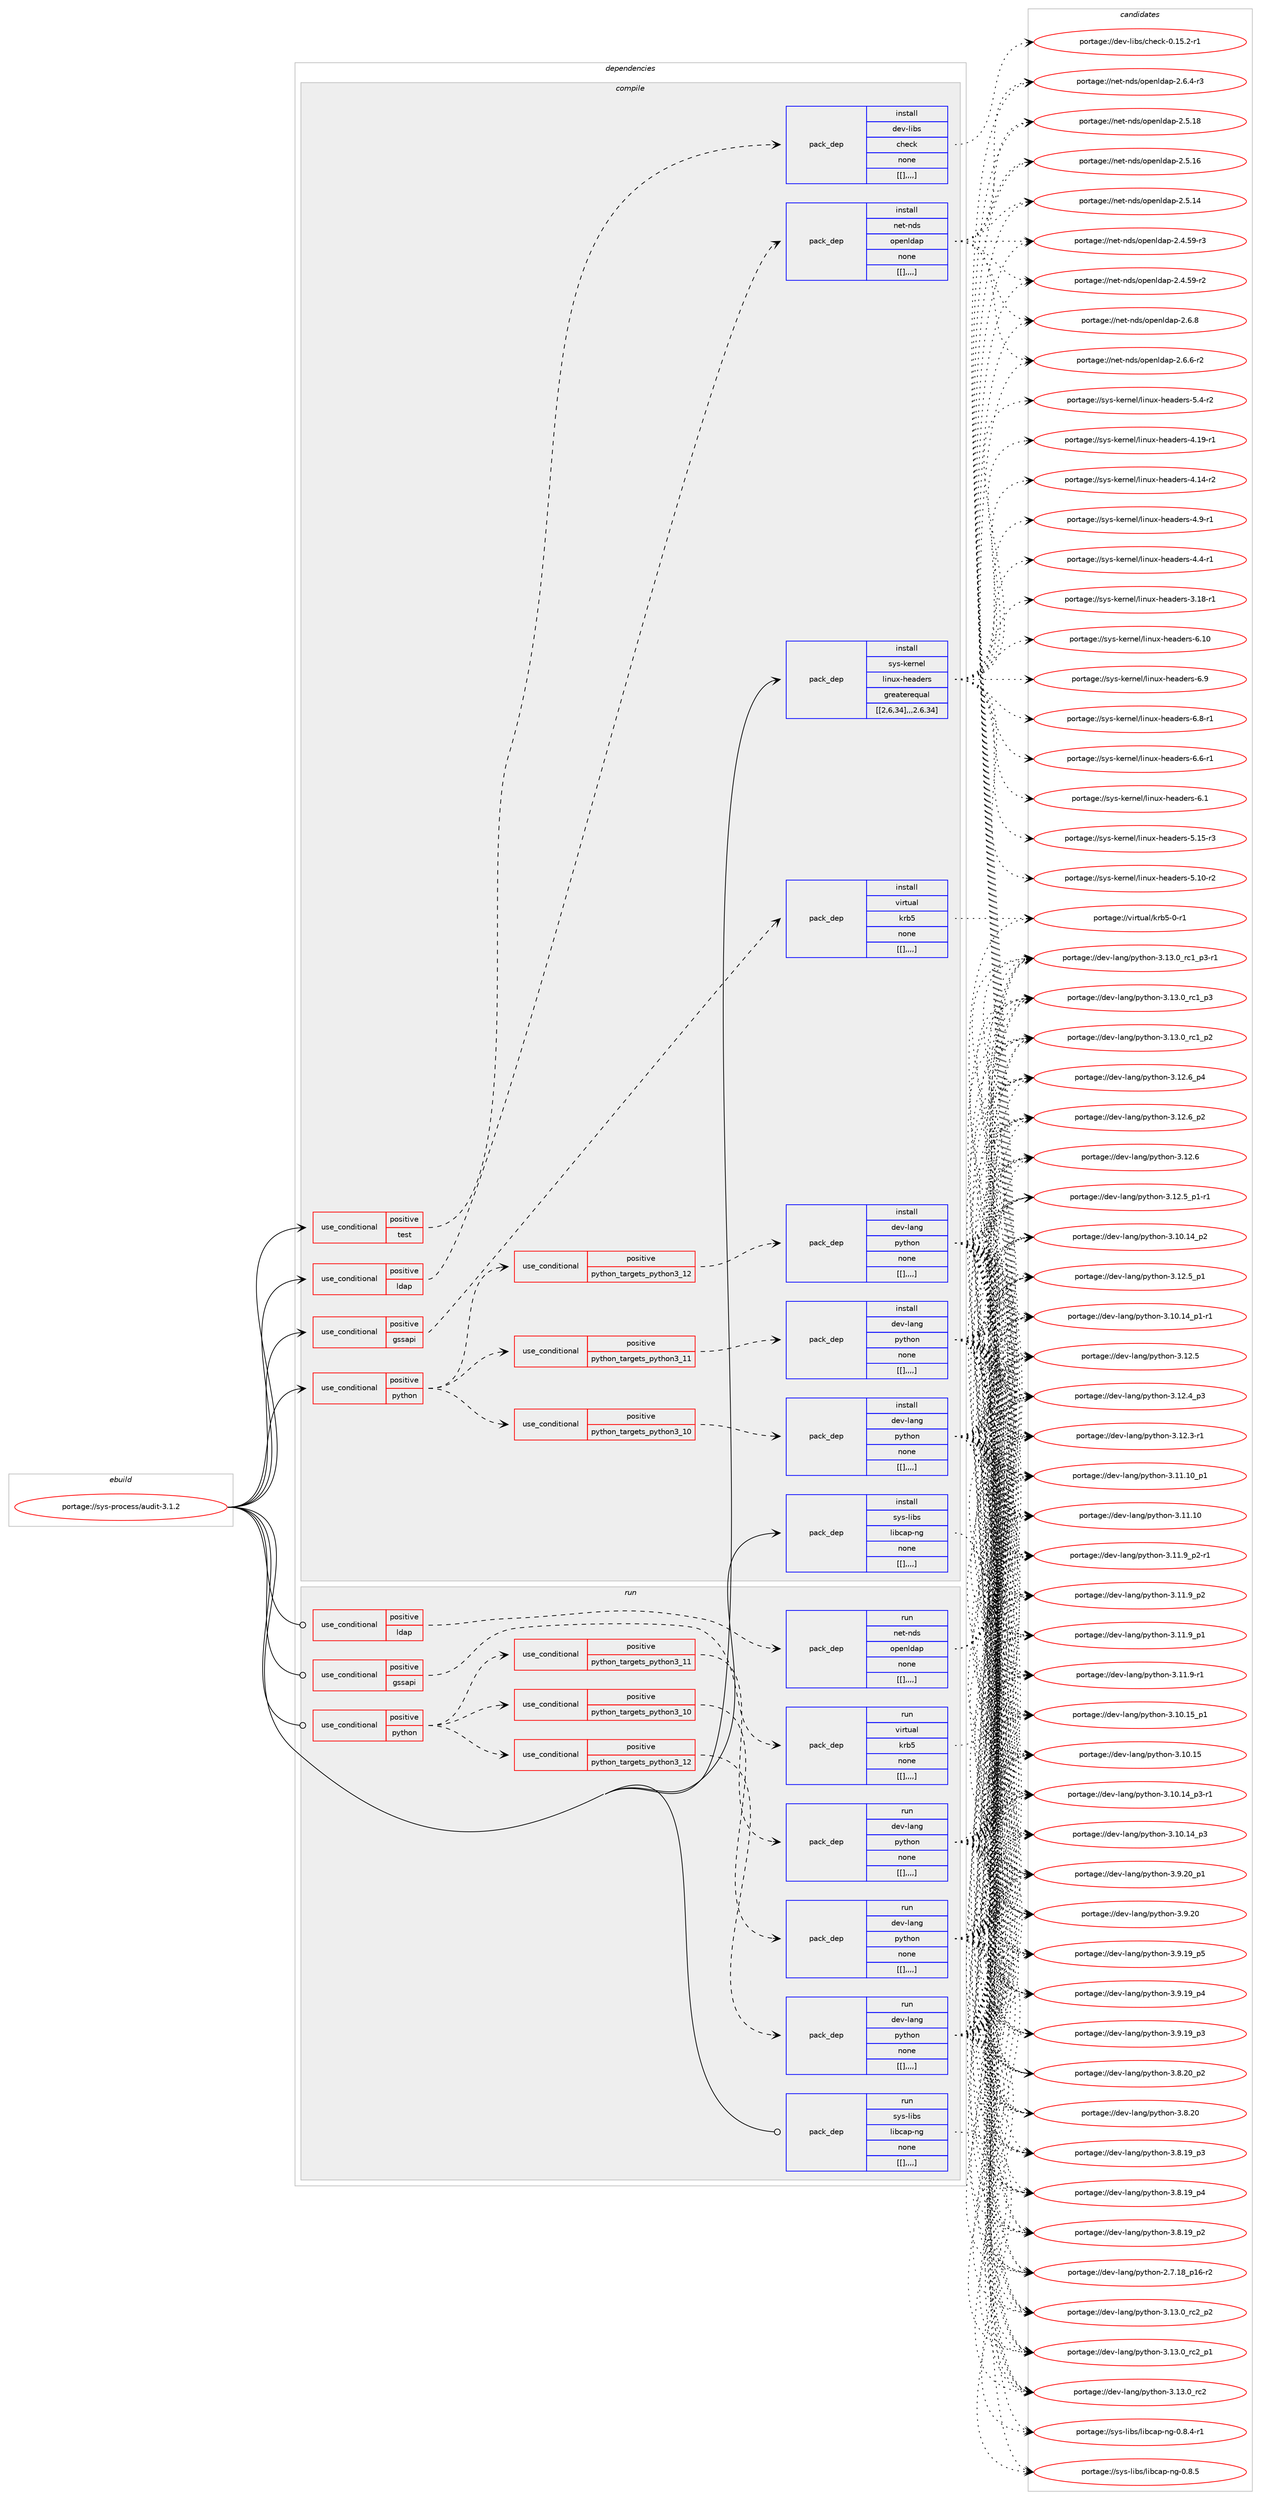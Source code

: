 digraph prolog {

# *************
# Graph options
# *************

newrank=true;
concentrate=true;
compound=true;
graph [rankdir=LR,fontname=Helvetica,fontsize=10,ranksep=1.5];#, ranksep=2.5, nodesep=0.2];
edge  [arrowhead=vee];
node  [fontname=Helvetica,fontsize=10];

# **********
# The ebuild
# **********

subgraph cluster_leftcol {
color=gray;
label=<<i>ebuild</i>>;
id [label="portage://sys-process/audit-3.1.2", color=red, width=4, href="../sys-process/audit-3.1.2.svg"];
}

# ****************
# The dependencies
# ****************

subgraph cluster_midcol {
color=gray;
label=<<i>dependencies</i>>;
subgraph cluster_compile {
fillcolor="#eeeeee";
style=filled;
label=<<i>compile</i>>;
subgraph cond10263 {
dependency27530 [label=<<TABLE BORDER="0" CELLBORDER="1" CELLSPACING="0" CELLPADDING="4"><TR><TD ROWSPAN="3" CELLPADDING="10">use_conditional</TD></TR><TR><TD>positive</TD></TR><TR><TD>gssapi</TD></TR></TABLE>>, shape=none, color=red];
subgraph pack17189 {
dependency27531 [label=<<TABLE BORDER="0" CELLBORDER="1" CELLSPACING="0" CELLPADDING="4" WIDTH="220"><TR><TD ROWSPAN="6" CELLPADDING="30">pack_dep</TD></TR><TR><TD WIDTH="110">install</TD></TR><TR><TD>virtual</TD></TR><TR><TD>krb5</TD></TR><TR><TD>none</TD></TR><TR><TD>[[],,,,]</TD></TR></TABLE>>, shape=none, color=blue];
}
dependency27530:e -> dependency27531:w [weight=20,style="dashed",arrowhead="vee"];
}
id:e -> dependency27530:w [weight=20,style="solid",arrowhead="vee"];
subgraph cond10264 {
dependency27532 [label=<<TABLE BORDER="0" CELLBORDER="1" CELLSPACING="0" CELLPADDING="4"><TR><TD ROWSPAN="3" CELLPADDING="10">use_conditional</TD></TR><TR><TD>positive</TD></TR><TR><TD>ldap</TD></TR></TABLE>>, shape=none, color=red];
subgraph pack17190 {
dependency27533 [label=<<TABLE BORDER="0" CELLBORDER="1" CELLSPACING="0" CELLPADDING="4" WIDTH="220"><TR><TD ROWSPAN="6" CELLPADDING="30">pack_dep</TD></TR><TR><TD WIDTH="110">install</TD></TR><TR><TD>net-nds</TD></TR><TR><TD>openldap</TD></TR><TR><TD>none</TD></TR><TR><TD>[[],,,,]</TD></TR></TABLE>>, shape=none, color=blue];
}
dependency27532:e -> dependency27533:w [weight=20,style="dashed",arrowhead="vee"];
}
id:e -> dependency27532:w [weight=20,style="solid",arrowhead="vee"];
subgraph cond10265 {
dependency27534 [label=<<TABLE BORDER="0" CELLBORDER="1" CELLSPACING="0" CELLPADDING="4"><TR><TD ROWSPAN="3" CELLPADDING="10">use_conditional</TD></TR><TR><TD>positive</TD></TR><TR><TD>python</TD></TR></TABLE>>, shape=none, color=red];
subgraph cond10266 {
dependency27535 [label=<<TABLE BORDER="0" CELLBORDER="1" CELLSPACING="0" CELLPADDING="4"><TR><TD ROWSPAN="3" CELLPADDING="10">use_conditional</TD></TR><TR><TD>positive</TD></TR><TR><TD>python_targets_python3_10</TD></TR></TABLE>>, shape=none, color=red];
subgraph pack17191 {
dependency27536 [label=<<TABLE BORDER="0" CELLBORDER="1" CELLSPACING="0" CELLPADDING="4" WIDTH="220"><TR><TD ROWSPAN="6" CELLPADDING="30">pack_dep</TD></TR><TR><TD WIDTH="110">install</TD></TR><TR><TD>dev-lang</TD></TR><TR><TD>python</TD></TR><TR><TD>none</TD></TR><TR><TD>[[],,,,]</TD></TR></TABLE>>, shape=none, color=blue];
}
dependency27535:e -> dependency27536:w [weight=20,style="dashed",arrowhead="vee"];
}
dependency27534:e -> dependency27535:w [weight=20,style="dashed",arrowhead="vee"];
subgraph cond10267 {
dependency27537 [label=<<TABLE BORDER="0" CELLBORDER="1" CELLSPACING="0" CELLPADDING="4"><TR><TD ROWSPAN="3" CELLPADDING="10">use_conditional</TD></TR><TR><TD>positive</TD></TR><TR><TD>python_targets_python3_11</TD></TR></TABLE>>, shape=none, color=red];
subgraph pack17192 {
dependency27538 [label=<<TABLE BORDER="0" CELLBORDER="1" CELLSPACING="0" CELLPADDING="4" WIDTH="220"><TR><TD ROWSPAN="6" CELLPADDING="30">pack_dep</TD></TR><TR><TD WIDTH="110">install</TD></TR><TR><TD>dev-lang</TD></TR><TR><TD>python</TD></TR><TR><TD>none</TD></TR><TR><TD>[[],,,,]</TD></TR></TABLE>>, shape=none, color=blue];
}
dependency27537:e -> dependency27538:w [weight=20,style="dashed",arrowhead="vee"];
}
dependency27534:e -> dependency27537:w [weight=20,style="dashed",arrowhead="vee"];
subgraph cond10268 {
dependency27539 [label=<<TABLE BORDER="0" CELLBORDER="1" CELLSPACING="0" CELLPADDING="4"><TR><TD ROWSPAN="3" CELLPADDING="10">use_conditional</TD></TR><TR><TD>positive</TD></TR><TR><TD>python_targets_python3_12</TD></TR></TABLE>>, shape=none, color=red];
subgraph pack17193 {
dependency27540 [label=<<TABLE BORDER="0" CELLBORDER="1" CELLSPACING="0" CELLPADDING="4" WIDTH="220"><TR><TD ROWSPAN="6" CELLPADDING="30">pack_dep</TD></TR><TR><TD WIDTH="110">install</TD></TR><TR><TD>dev-lang</TD></TR><TR><TD>python</TD></TR><TR><TD>none</TD></TR><TR><TD>[[],,,,]</TD></TR></TABLE>>, shape=none, color=blue];
}
dependency27539:e -> dependency27540:w [weight=20,style="dashed",arrowhead="vee"];
}
dependency27534:e -> dependency27539:w [weight=20,style="dashed",arrowhead="vee"];
}
id:e -> dependency27534:w [weight=20,style="solid",arrowhead="vee"];
subgraph cond10269 {
dependency27541 [label=<<TABLE BORDER="0" CELLBORDER="1" CELLSPACING="0" CELLPADDING="4"><TR><TD ROWSPAN="3" CELLPADDING="10">use_conditional</TD></TR><TR><TD>positive</TD></TR><TR><TD>test</TD></TR></TABLE>>, shape=none, color=red];
subgraph pack17194 {
dependency27542 [label=<<TABLE BORDER="0" CELLBORDER="1" CELLSPACING="0" CELLPADDING="4" WIDTH="220"><TR><TD ROWSPAN="6" CELLPADDING="30">pack_dep</TD></TR><TR><TD WIDTH="110">install</TD></TR><TR><TD>dev-libs</TD></TR><TR><TD>check</TD></TR><TR><TD>none</TD></TR><TR><TD>[[],,,,]</TD></TR></TABLE>>, shape=none, color=blue];
}
dependency27541:e -> dependency27542:w [weight=20,style="dashed",arrowhead="vee"];
}
id:e -> dependency27541:w [weight=20,style="solid",arrowhead="vee"];
subgraph pack17195 {
dependency27543 [label=<<TABLE BORDER="0" CELLBORDER="1" CELLSPACING="0" CELLPADDING="4" WIDTH="220"><TR><TD ROWSPAN="6" CELLPADDING="30">pack_dep</TD></TR><TR><TD WIDTH="110">install</TD></TR><TR><TD>sys-kernel</TD></TR><TR><TD>linux-headers</TD></TR><TR><TD>greaterequal</TD></TR><TR><TD>[[2,6,34],,,2.6.34]</TD></TR></TABLE>>, shape=none, color=blue];
}
id:e -> dependency27543:w [weight=20,style="solid",arrowhead="vee"];
subgraph pack17196 {
dependency27544 [label=<<TABLE BORDER="0" CELLBORDER="1" CELLSPACING="0" CELLPADDING="4" WIDTH="220"><TR><TD ROWSPAN="6" CELLPADDING="30">pack_dep</TD></TR><TR><TD WIDTH="110">install</TD></TR><TR><TD>sys-libs</TD></TR><TR><TD>libcap-ng</TD></TR><TR><TD>none</TD></TR><TR><TD>[[],,,,]</TD></TR></TABLE>>, shape=none, color=blue];
}
id:e -> dependency27544:w [weight=20,style="solid",arrowhead="vee"];
}
subgraph cluster_compileandrun {
fillcolor="#eeeeee";
style=filled;
label=<<i>compile and run</i>>;
}
subgraph cluster_run {
fillcolor="#eeeeee";
style=filled;
label=<<i>run</i>>;
subgraph cond10270 {
dependency27545 [label=<<TABLE BORDER="0" CELLBORDER="1" CELLSPACING="0" CELLPADDING="4"><TR><TD ROWSPAN="3" CELLPADDING="10">use_conditional</TD></TR><TR><TD>positive</TD></TR><TR><TD>gssapi</TD></TR></TABLE>>, shape=none, color=red];
subgraph pack17197 {
dependency27546 [label=<<TABLE BORDER="0" CELLBORDER="1" CELLSPACING="0" CELLPADDING="4" WIDTH="220"><TR><TD ROWSPAN="6" CELLPADDING="30">pack_dep</TD></TR><TR><TD WIDTH="110">run</TD></TR><TR><TD>virtual</TD></TR><TR><TD>krb5</TD></TR><TR><TD>none</TD></TR><TR><TD>[[],,,,]</TD></TR></TABLE>>, shape=none, color=blue];
}
dependency27545:e -> dependency27546:w [weight=20,style="dashed",arrowhead="vee"];
}
id:e -> dependency27545:w [weight=20,style="solid",arrowhead="odot"];
subgraph cond10271 {
dependency27547 [label=<<TABLE BORDER="0" CELLBORDER="1" CELLSPACING="0" CELLPADDING="4"><TR><TD ROWSPAN="3" CELLPADDING="10">use_conditional</TD></TR><TR><TD>positive</TD></TR><TR><TD>ldap</TD></TR></TABLE>>, shape=none, color=red];
subgraph pack17198 {
dependency27548 [label=<<TABLE BORDER="0" CELLBORDER="1" CELLSPACING="0" CELLPADDING="4" WIDTH="220"><TR><TD ROWSPAN="6" CELLPADDING="30">pack_dep</TD></TR><TR><TD WIDTH="110">run</TD></TR><TR><TD>net-nds</TD></TR><TR><TD>openldap</TD></TR><TR><TD>none</TD></TR><TR><TD>[[],,,,]</TD></TR></TABLE>>, shape=none, color=blue];
}
dependency27547:e -> dependency27548:w [weight=20,style="dashed",arrowhead="vee"];
}
id:e -> dependency27547:w [weight=20,style="solid",arrowhead="odot"];
subgraph cond10272 {
dependency27549 [label=<<TABLE BORDER="0" CELLBORDER="1" CELLSPACING="0" CELLPADDING="4"><TR><TD ROWSPAN="3" CELLPADDING="10">use_conditional</TD></TR><TR><TD>positive</TD></TR><TR><TD>python</TD></TR></TABLE>>, shape=none, color=red];
subgraph cond10273 {
dependency27550 [label=<<TABLE BORDER="0" CELLBORDER="1" CELLSPACING="0" CELLPADDING="4"><TR><TD ROWSPAN="3" CELLPADDING="10">use_conditional</TD></TR><TR><TD>positive</TD></TR><TR><TD>python_targets_python3_10</TD></TR></TABLE>>, shape=none, color=red];
subgraph pack17199 {
dependency27551 [label=<<TABLE BORDER="0" CELLBORDER="1" CELLSPACING="0" CELLPADDING="4" WIDTH="220"><TR><TD ROWSPAN="6" CELLPADDING="30">pack_dep</TD></TR><TR><TD WIDTH="110">run</TD></TR><TR><TD>dev-lang</TD></TR><TR><TD>python</TD></TR><TR><TD>none</TD></TR><TR><TD>[[],,,,]</TD></TR></TABLE>>, shape=none, color=blue];
}
dependency27550:e -> dependency27551:w [weight=20,style="dashed",arrowhead="vee"];
}
dependency27549:e -> dependency27550:w [weight=20,style="dashed",arrowhead="vee"];
subgraph cond10274 {
dependency27552 [label=<<TABLE BORDER="0" CELLBORDER="1" CELLSPACING="0" CELLPADDING="4"><TR><TD ROWSPAN="3" CELLPADDING="10">use_conditional</TD></TR><TR><TD>positive</TD></TR><TR><TD>python_targets_python3_11</TD></TR></TABLE>>, shape=none, color=red];
subgraph pack17200 {
dependency27553 [label=<<TABLE BORDER="0" CELLBORDER="1" CELLSPACING="0" CELLPADDING="4" WIDTH="220"><TR><TD ROWSPAN="6" CELLPADDING="30">pack_dep</TD></TR><TR><TD WIDTH="110">run</TD></TR><TR><TD>dev-lang</TD></TR><TR><TD>python</TD></TR><TR><TD>none</TD></TR><TR><TD>[[],,,,]</TD></TR></TABLE>>, shape=none, color=blue];
}
dependency27552:e -> dependency27553:w [weight=20,style="dashed",arrowhead="vee"];
}
dependency27549:e -> dependency27552:w [weight=20,style="dashed",arrowhead="vee"];
subgraph cond10275 {
dependency27554 [label=<<TABLE BORDER="0" CELLBORDER="1" CELLSPACING="0" CELLPADDING="4"><TR><TD ROWSPAN="3" CELLPADDING="10">use_conditional</TD></TR><TR><TD>positive</TD></TR><TR><TD>python_targets_python3_12</TD></TR></TABLE>>, shape=none, color=red];
subgraph pack17201 {
dependency27555 [label=<<TABLE BORDER="0" CELLBORDER="1" CELLSPACING="0" CELLPADDING="4" WIDTH="220"><TR><TD ROWSPAN="6" CELLPADDING="30">pack_dep</TD></TR><TR><TD WIDTH="110">run</TD></TR><TR><TD>dev-lang</TD></TR><TR><TD>python</TD></TR><TR><TD>none</TD></TR><TR><TD>[[],,,,]</TD></TR></TABLE>>, shape=none, color=blue];
}
dependency27554:e -> dependency27555:w [weight=20,style="dashed",arrowhead="vee"];
}
dependency27549:e -> dependency27554:w [weight=20,style="dashed",arrowhead="vee"];
}
id:e -> dependency27549:w [weight=20,style="solid",arrowhead="odot"];
subgraph pack17202 {
dependency27556 [label=<<TABLE BORDER="0" CELLBORDER="1" CELLSPACING="0" CELLPADDING="4" WIDTH="220"><TR><TD ROWSPAN="6" CELLPADDING="30">pack_dep</TD></TR><TR><TD WIDTH="110">run</TD></TR><TR><TD>sys-libs</TD></TR><TR><TD>libcap-ng</TD></TR><TR><TD>none</TD></TR><TR><TD>[[],,,,]</TD></TR></TABLE>>, shape=none, color=blue];
}
id:e -> dependency27556:w [weight=20,style="solid",arrowhead="odot"];
}
}

# **************
# The candidates
# **************

subgraph cluster_choices {
rank=same;
color=gray;
label=<<i>candidates</i>>;

subgraph choice17189 {
color=black;
nodesep=1;
choice1181051141161179710847107114985345484511449 [label="portage://virtual/krb5-0-r1", color=red, width=4,href="../virtual/krb5-0-r1.svg"];
dependency27531:e -> choice1181051141161179710847107114985345484511449:w [style=dotted,weight="100"];
}
subgraph choice17190 {
color=black;
nodesep=1;
choice110101116451101001154711111210111010810097112455046544656 [label="portage://net-nds/openldap-2.6.8", color=red, width=4,href="../net-nds/openldap-2.6.8.svg"];
choice1101011164511010011547111112101110108100971124550465446544511450 [label="portage://net-nds/openldap-2.6.6-r2", color=red, width=4,href="../net-nds/openldap-2.6.6-r2.svg"];
choice1101011164511010011547111112101110108100971124550465446524511451 [label="portage://net-nds/openldap-2.6.4-r3", color=red, width=4,href="../net-nds/openldap-2.6.4-r3.svg"];
choice11010111645110100115471111121011101081009711245504653464956 [label="portage://net-nds/openldap-2.5.18", color=red, width=4,href="../net-nds/openldap-2.5.18.svg"];
choice11010111645110100115471111121011101081009711245504653464954 [label="portage://net-nds/openldap-2.5.16", color=red, width=4,href="../net-nds/openldap-2.5.16.svg"];
choice11010111645110100115471111121011101081009711245504653464952 [label="portage://net-nds/openldap-2.5.14", color=red, width=4,href="../net-nds/openldap-2.5.14.svg"];
choice110101116451101001154711111210111010810097112455046524653574511451 [label="portage://net-nds/openldap-2.4.59-r3", color=red, width=4,href="../net-nds/openldap-2.4.59-r3.svg"];
choice110101116451101001154711111210111010810097112455046524653574511450 [label="portage://net-nds/openldap-2.4.59-r2", color=red, width=4,href="../net-nds/openldap-2.4.59-r2.svg"];
dependency27533:e -> choice110101116451101001154711111210111010810097112455046544656:w [style=dotted,weight="100"];
dependency27533:e -> choice1101011164511010011547111112101110108100971124550465446544511450:w [style=dotted,weight="100"];
dependency27533:e -> choice1101011164511010011547111112101110108100971124550465446524511451:w [style=dotted,weight="100"];
dependency27533:e -> choice11010111645110100115471111121011101081009711245504653464956:w [style=dotted,weight="100"];
dependency27533:e -> choice11010111645110100115471111121011101081009711245504653464954:w [style=dotted,weight="100"];
dependency27533:e -> choice11010111645110100115471111121011101081009711245504653464952:w [style=dotted,weight="100"];
dependency27533:e -> choice110101116451101001154711111210111010810097112455046524653574511451:w [style=dotted,weight="100"];
dependency27533:e -> choice110101116451101001154711111210111010810097112455046524653574511450:w [style=dotted,weight="100"];
}
subgraph choice17191 {
color=black;
nodesep=1;
choice100101118451089711010347112121116104111110455146495146489511499509511250 [label="portage://dev-lang/python-3.13.0_rc2_p2", color=red, width=4,href="../dev-lang/python-3.13.0_rc2_p2.svg"];
choice100101118451089711010347112121116104111110455146495146489511499509511249 [label="portage://dev-lang/python-3.13.0_rc2_p1", color=red, width=4,href="../dev-lang/python-3.13.0_rc2_p1.svg"];
choice10010111845108971101034711212111610411111045514649514648951149950 [label="portage://dev-lang/python-3.13.0_rc2", color=red, width=4,href="../dev-lang/python-3.13.0_rc2.svg"];
choice1001011184510897110103471121211161041111104551464951464895114994995112514511449 [label="portage://dev-lang/python-3.13.0_rc1_p3-r1", color=red, width=4,href="../dev-lang/python-3.13.0_rc1_p3-r1.svg"];
choice100101118451089711010347112121116104111110455146495146489511499499511251 [label="portage://dev-lang/python-3.13.0_rc1_p3", color=red, width=4,href="../dev-lang/python-3.13.0_rc1_p3.svg"];
choice100101118451089711010347112121116104111110455146495146489511499499511250 [label="portage://dev-lang/python-3.13.0_rc1_p2", color=red, width=4,href="../dev-lang/python-3.13.0_rc1_p2.svg"];
choice100101118451089711010347112121116104111110455146495046549511252 [label="portage://dev-lang/python-3.12.6_p4", color=red, width=4,href="../dev-lang/python-3.12.6_p4.svg"];
choice100101118451089711010347112121116104111110455146495046549511250 [label="portage://dev-lang/python-3.12.6_p2", color=red, width=4,href="../dev-lang/python-3.12.6_p2.svg"];
choice10010111845108971101034711212111610411111045514649504654 [label="portage://dev-lang/python-3.12.6", color=red, width=4,href="../dev-lang/python-3.12.6.svg"];
choice1001011184510897110103471121211161041111104551464950465395112494511449 [label="portage://dev-lang/python-3.12.5_p1-r1", color=red, width=4,href="../dev-lang/python-3.12.5_p1-r1.svg"];
choice100101118451089711010347112121116104111110455146495046539511249 [label="portage://dev-lang/python-3.12.5_p1", color=red, width=4,href="../dev-lang/python-3.12.5_p1.svg"];
choice10010111845108971101034711212111610411111045514649504653 [label="portage://dev-lang/python-3.12.5", color=red, width=4,href="../dev-lang/python-3.12.5.svg"];
choice100101118451089711010347112121116104111110455146495046529511251 [label="portage://dev-lang/python-3.12.4_p3", color=red, width=4,href="../dev-lang/python-3.12.4_p3.svg"];
choice100101118451089711010347112121116104111110455146495046514511449 [label="portage://dev-lang/python-3.12.3-r1", color=red, width=4,href="../dev-lang/python-3.12.3-r1.svg"];
choice10010111845108971101034711212111610411111045514649494649489511249 [label="portage://dev-lang/python-3.11.10_p1", color=red, width=4,href="../dev-lang/python-3.11.10_p1.svg"];
choice1001011184510897110103471121211161041111104551464949464948 [label="portage://dev-lang/python-3.11.10", color=red, width=4,href="../dev-lang/python-3.11.10.svg"];
choice1001011184510897110103471121211161041111104551464949465795112504511449 [label="portage://dev-lang/python-3.11.9_p2-r1", color=red, width=4,href="../dev-lang/python-3.11.9_p2-r1.svg"];
choice100101118451089711010347112121116104111110455146494946579511250 [label="portage://dev-lang/python-3.11.9_p2", color=red, width=4,href="../dev-lang/python-3.11.9_p2.svg"];
choice100101118451089711010347112121116104111110455146494946579511249 [label="portage://dev-lang/python-3.11.9_p1", color=red, width=4,href="../dev-lang/python-3.11.9_p1.svg"];
choice100101118451089711010347112121116104111110455146494946574511449 [label="portage://dev-lang/python-3.11.9-r1", color=red, width=4,href="../dev-lang/python-3.11.9-r1.svg"];
choice10010111845108971101034711212111610411111045514649484649539511249 [label="portage://dev-lang/python-3.10.15_p1", color=red, width=4,href="../dev-lang/python-3.10.15_p1.svg"];
choice1001011184510897110103471121211161041111104551464948464953 [label="portage://dev-lang/python-3.10.15", color=red, width=4,href="../dev-lang/python-3.10.15.svg"];
choice100101118451089711010347112121116104111110455146494846495295112514511449 [label="portage://dev-lang/python-3.10.14_p3-r1", color=red, width=4,href="../dev-lang/python-3.10.14_p3-r1.svg"];
choice10010111845108971101034711212111610411111045514649484649529511251 [label="portage://dev-lang/python-3.10.14_p3", color=red, width=4,href="../dev-lang/python-3.10.14_p3.svg"];
choice10010111845108971101034711212111610411111045514649484649529511250 [label="portage://dev-lang/python-3.10.14_p2", color=red, width=4,href="../dev-lang/python-3.10.14_p2.svg"];
choice100101118451089711010347112121116104111110455146494846495295112494511449 [label="portage://dev-lang/python-3.10.14_p1-r1", color=red, width=4,href="../dev-lang/python-3.10.14_p1-r1.svg"];
choice100101118451089711010347112121116104111110455146574650489511249 [label="portage://dev-lang/python-3.9.20_p1", color=red, width=4,href="../dev-lang/python-3.9.20_p1.svg"];
choice10010111845108971101034711212111610411111045514657465048 [label="portage://dev-lang/python-3.9.20", color=red, width=4,href="../dev-lang/python-3.9.20.svg"];
choice100101118451089711010347112121116104111110455146574649579511253 [label="portage://dev-lang/python-3.9.19_p5", color=red, width=4,href="../dev-lang/python-3.9.19_p5.svg"];
choice100101118451089711010347112121116104111110455146574649579511252 [label="portage://dev-lang/python-3.9.19_p4", color=red, width=4,href="../dev-lang/python-3.9.19_p4.svg"];
choice100101118451089711010347112121116104111110455146574649579511251 [label="portage://dev-lang/python-3.9.19_p3", color=red, width=4,href="../dev-lang/python-3.9.19_p3.svg"];
choice100101118451089711010347112121116104111110455146564650489511250 [label="portage://dev-lang/python-3.8.20_p2", color=red, width=4,href="../dev-lang/python-3.8.20_p2.svg"];
choice10010111845108971101034711212111610411111045514656465048 [label="portage://dev-lang/python-3.8.20", color=red, width=4,href="../dev-lang/python-3.8.20.svg"];
choice100101118451089711010347112121116104111110455146564649579511252 [label="portage://dev-lang/python-3.8.19_p4", color=red, width=4,href="../dev-lang/python-3.8.19_p4.svg"];
choice100101118451089711010347112121116104111110455146564649579511251 [label="portage://dev-lang/python-3.8.19_p3", color=red, width=4,href="../dev-lang/python-3.8.19_p3.svg"];
choice100101118451089711010347112121116104111110455146564649579511250 [label="portage://dev-lang/python-3.8.19_p2", color=red, width=4,href="../dev-lang/python-3.8.19_p2.svg"];
choice100101118451089711010347112121116104111110455046554649569511249544511450 [label="portage://dev-lang/python-2.7.18_p16-r2", color=red, width=4,href="../dev-lang/python-2.7.18_p16-r2.svg"];
dependency27536:e -> choice100101118451089711010347112121116104111110455146495146489511499509511250:w [style=dotted,weight="100"];
dependency27536:e -> choice100101118451089711010347112121116104111110455146495146489511499509511249:w [style=dotted,weight="100"];
dependency27536:e -> choice10010111845108971101034711212111610411111045514649514648951149950:w [style=dotted,weight="100"];
dependency27536:e -> choice1001011184510897110103471121211161041111104551464951464895114994995112514511449:w [style=dotted,weight="100"];
dependency27536:e -> choice100101118451089711010347112121116104111110455146495146489511499499511251:w [style=dotted,weight="100"];
dependency27536:e -> choice100101118451089711010347112121116104111110455146495146489511499499511250:w [style=dotted,weight="100"];
dependency27536:e -> choice100101118451089711010347112121116104111110455146495046549511252:w [style=dotted,weight="100"];
dependency27536:e -> choice100101118451089711010347112121116104111110455146495046549511250:w [style=dotted,weight="100"];
dependency27536:e -> choice10010111845108971101034711212111610411111045514649504654:w [style=dotted,weight="100"];
dependency27536:e -> choice1001011184510897110103471121211161041111104551464950465395112494511449:w [style=dotted,weight="100"];
dependency27536:e -> choice100101118451089711010347112121116104111110455146495046539511249:w [style=dotted,weight="100"];
dependency27536:e -> choice10010111845108971101034711212111610411111045514649504653:w [style=dotted,weight="100"];
dependency27536:e -> choice100101118451089711010347112121116104111110455146495046529511251:w [style=dotted,weight="100"];
dependency27536:e -> choice100101118451089711010347112121116104111110455146495046514511449:w [style=dotted,weight="100"];
dependency27536:e -> choice10010111845108971101034711212111610411111045514649494649489511249:w [style=dotted,weight="100"];
dependency27536:e -> choice1001011184510897110103471121211161041111104551464949464948:w [style=dotted,weight="100"];
dependency27536:e -> choice1001011184510897110103471121211161041111104551464949465795112504511449:w [style=dotted,weight="100"];
dependency27536:e -> choice100101118451089711010347112121116104111110455146494946579511250:w [style=dotted,weight="100"];
dependency27536:e -> choice100101118451089711010347112121116104111110455146494946579511249:w [style=dotted,weight="100"];
dependency27536:e -> choice100101118451089711010347112121116104111110455146494946574511449:w [style=dotted,weight="100"];
dependency27536:e -> choice10010111845108971101034711212111610411111045514649484649539511249:w [style=dotted,weight="100"];
dependency27536:e -> choice1001011184510897110103471121211161041111104551464948464953:w [style=dotted,weight="100"];
dependency27536:e -> choice100101118451089711010347112121116104111110455146494846495295112514511449:w [style=dotted,weight="100"];
dependency27536:e -> choice10010111845108971101034711212111610411111045514649484649529511251:w [style=dotted,weight="100"];
dependency27536:e -> choice10010111845108971101034711212111610411111045514649484649529511250:w [style=dotted,weight="100"];
dependency27536:e -> choice100101118451089711010347112121116104111110455146494846495295112494511449:w [style=dotted,weight="100"];
dependency27536:e -> choice100101118451089711010347112121116104111110455146574650489511249:w [style=dotted,weight="100"];
dependency27536:e -> choice10010111845108971101034711212111610411111045514657465048:w [style=dotted,weight="100"];
dependency27536:e -> choice100101118451089711010347112121116104111110455146574649579511253:w [style=dotted,weight="100"];
dependency27536:e -> choice100101118451089711010347112121116104111110455146574649579511252:w [style=dotted,weight="100"];
dependency27536:e -> choice100101118451089711010347112121116104111110455146574649579511251:w [style=dotted,weight="100"];
dependency27536:e -> choice100101118451089711010347112121116104111110455146564650489511250:w [style=dotted,weight="100"];
dependency27536:e -> choice10010111845108971101034711212111610411111045514656465048:w [style=dotted,weight="100"];
dependency27536:e -> choice100101118451089711010347112121116104111110455146564649579511252:w [style=dotted,weight="100"];
dependency27536:e -> choice100101118451089711010347112121116104111110455146564649579511251:w [style=dotted,weight="100"];
dependency27536:e -> choice100101118451089711010347112121116104111110455146564649579511250:w [style=dotted,weight="100"];
dependency27536:e -> choice100101118451089711010347112121116104111110455046554649569511249544511450:w [style=dotted,weight="100"];
}
subgraph choice17192 {
color=black;
nodesep=1;
choice100101118451089711010347112121116104111110455146495146489511499509511250 [label="portage://dev-lang/python-3.13.0_rc2_p2", color=red, width=4,href="../dev-lang/python-3.13.0_rc2_p2.svg"];
choice100101118451089711010347112121116104111110455146495146489511499509511249 [label="portage://dev-lang/python-3.13.0_rc2_p1", color=red, width=4,href="../dev-lang/python-3.13.0_rc2_p1.svg"];
choice10010111845108971101034711212111610411111045514649514648951149950 [label="portage://dev-lang/python-3.13.0_rc2", color=red, width=4,href="../dev-lang/python-3.13.0_rc2.svg"];
choice1001011184510897110103471121211161041111104551464951464895114994995112514511449 [label="portage://dev-lang/python-3.13.0_rc1_p3-r1", color=red, width=4,href="../dev-lang/python-3.13.0_rc1_p3-r1.svg"];
choice100101118451089711010347112121116104111110455146495146489511499499511251 [label="portage://dev-lang/python-3.13.0_rc1_p3", color=red, width=4,href="../dev-lang/python-3.13.0_rc1_p3.svg"];
choice100101118451089711010347112121116104111110455146495146489511499499511250 [label="portage://dev-lang/python-3.13.0_rc1_p2", color=red, width=4,href="../dev-lang/python-3.13.0_rc1_p2.svg"];
choice100101118451089711010347112121116104111110455146495046549511252 [label="portage://dev-lang/python-3.12.6_p4", color=red, width=4,href="../dev-lang/python-3.12.6_p4.svg"];
choice100101118451089711010347112121116104111110455146495046549511250 [label="portage://dev-lang/python-3.12.6_p2", color=red, width=4,href="../dev-lang/python-3.12.6_p2.svg"];
choice10010111845108971101034711212111610411111045514649504654 [label="portage://dev-lang/python-3.12.6", color=red, width=4,href="../dev-lang/python-3.12.6.svg"];
choice1001011184510897110103471121211161041111104551464950465395112494511449 [label="portage://dev-lang/python-3.12.5_p1-r1", color=red, width=4,href="../dev-lang/python-3.12.5_p1-r1.svg"];
choice100101118451089711010347112121116104111110455146495046539511249 [label="portage://dev-lang/python-3.12.5_p1", color=red, width=4,href="../dev-lang/python-3.12.5_p1.svg"];
choice10010111845108971101034711212111610411111045514649504653 [label="portage://dev-lang/python-3.12.5", color=red, width=4,href="../dev-lang/python-3.12.5.svg"];
choice100101118451089711010347112121116104111110455146495046529511251 [label="portage://dev-lang/python-3.12.4_p3", color=red, width=4,href="../dev-lang/python-3.12.4_p3.svg"];
choice100101118451089711010347112121116104111110455146495046514511449 [label="portage://dev-lang/python-3.12.3-r1", color=red, width=4,href="../dev-lang/python-3.12.3-r1.svg"];
choice10010111845108971101034711212111610411111045514649494649489511249 [label="portage://dev-lang/python-3.11.10_p1", color=red, width=4,href="../dev-lang/python-3.11.10_p1.svg"];
choice1001011184510897110103471121211161041111104551464949464948 [label="portage://dev-lang/python-3.11.10", color=red, width=4,href="../dev-lang/python-3.11.10.svg"];
choice1001011184510897110103471121211161041111104551464949465795112504511449 [label="portage://dev-lang/python-3.11.9_p2-r1", color=red, width=4,href="../dev-lang/python-3.11.9_p2-r1.svg"];
choice100101118451089711010347112121116104111110455146494946579511250 [label="portage://dev-lang/python-3.11.9_p2", color=red, width=4,href="../dev-lang/python-3.11.9_p2.svg"];
choice100101118451089711010347112121116104111110455146494946579511249 [label="portage://dev-lang/python-3.11.9_p1", color=red, width=4,href="../dev-lang/python-3.11.9_p1.svg"];
choice100101118451089711010347112121116104111110455146494946574511449 [label="portage://dev-lang/python-3.11.9-r1", color=red, width=4,href="../dev-lang/python-3.11.9-r1.svg"];
choice10010111845108971101034711212111610411111045514649484649539511249 [label="portage://dev-lang/python-3.10.15_p1", color=red, width=4,href="../dev-lang/python-3.10.15_p1.svg"];
choice1001011184510897110103471121211161041111104551464948464953 [label="portage://dev-lang/python-3.10.15", color=red, width=4,href="../dev-lang/python-3.10.15.svg"];
choice100101118451089711010347112121116104111110455146494846495295112514511449 [label="portage://dev-lang/python-3.10.14_p3-r1", color=red, width=4,href="../dev-lang/python-3.10.14_p3-r1.svg"];
choice10010111845108971101034711212111610411111045514649484649529511251 [label="portage://dev-lang/python-3.10.14_p3", color=red, width=4,href="../dev-lang/python-3.10.14_p3.svg"];
choice10010111845108971101034711212111610411111045514649484649529511250 [label="portage://dev-lang/python-3.10.14_p2", color=red, width=4,href="../dev-lang/python-3.10.14_p2.svg"];
choice100101118451089711010347112121116104111110455146494846495295112494511449 [label="portage://dev-lang/python-3.10.14_p1-r1", color=red, width=4,href="../dev-lang/python-3.10.14_p1-r1.svg"];
choice100101118451089711010347112121116104111110455146574650489511249 [label="portage://dev-lang/python-3.9.20_p1", color=red, width=4,href="../dev-lang/python-3.9.20_p1.svg"];
choice10010111845108971101034711212111610411111045514657465048 [label="portage://dev-lang/python-3.9.20", color=red, width=4,href="../dev-lang/python-3.9.20.svg"];
choice100101118451089711010347112121116104111110455146574649579511253 [label="portage://dev-lang/python-3.9.19_p5", color=red, width=4,href="../dev-lang/python-3.9.19_p5.svg"];
choice100101118451089711010347112121116104111110455146574649579511252 [label="portage://dev-lang/python-3.9.19_p4", color=red, width=4,href="../dev-lang/python-3.9.19_p4.svg"];
choice100101118451089711010347112121116104111110455146574649579511251 [label="portage://dev-lang/python-3.9.19_p3", color=red, width=4,href="../dev-lang/python-3.9.19_p3.svg"];
choice100101118451089711010347112121116104111110455146564650489511250 [label="portage://dev-lang/python-3.8.20_p2", color=red, width=4,href="../dev-lang/python-3.8.20_p2.svg"];
choice10010111845108971101034711212111610411111045514656465048 [label="portage://dev-lang/python-3.8.20", color=red, width=4,href="../dev-lang/python-3.8.20.svg"];
choice100101118451089711010347112121116104111110455146564649579511252 [label="portage://dev-lang/python-3.8.19_p4", color=red, width=4,href="../dev-lang/python-3.8.19_p4.svg"];
choice100101118451089711010347112121116104111110455146564649579511251 [label="portage://dev-lang/python-3.8.19_p3", color=red, width=4,href="../dev-lang/python-3.8.19_p3.svg"];
choice100101118451089711010347112121116104111110455146564649579511250 [label="portage://dev-lang/python-3.8.19_p2", color=red, width=4,href="../dev-lang/python-3.8.19_p2.svg"];
choice100101118451089711010347112121116104111110455046554649569511249544511450 [label="portage://dev-lang/python-2.7.18_p16-r2", color=red, width=4,href="../dev-lang/python-2.7.18_p16-r2.svg"];
dependency27538:e -> choice100101118451089711010347112121116104111110455146495146489511499509511250:w [style=dotted,weight="100"];
dependency27538:e -> choice100101118451089711010347112121116104111110455146495146489511499509511249:w [style=dotted,weight="100"];
dependency27538:e -> choice10010111845108971101034711212111610411111045514649514648951149950:w [style=dotted,weight="100"];
dependency27538:e -> choice1001011184510897110103471121211161041111104551464951464895114994995112514511449:w [style=dotted,weight="100"];
dependency27538:e -> choice100101118451089711010347112121116104111110455146495146489511499499511251:w [style=dotted,weight="100"];
dependency27538:e -> choice100101118451089711010347112121116104111110455146495146489511499499511250:w [style=dotted,weight="100"];
dependency27538:e -> choice100101118451089711010347112121116104111110455146495046549511252:w [style=dotted,weight="100"];
dependency27538:e -> choice100101118451089711010347112121116104111110455146495046549511250:w [style=dotted,weight="100"];
dependency27538:e -> choice10010111845108971101034711212111610411111045514649504654:w [style=dotted,weight="100"];
dependency27538:e -> choice1001011184510897110103471121211161041111104551464950465395112494511449:w [style=dotted,weight="100"];
dependency27538:e -> choice100101118451089711010347112121116104111110455146495046539511249:w [style=dotted,weight="100"];
dependency27538:e -> choice10010111845108971101034711212111610411111045514649504653:w [style=dotted,weight="100"];
dependency27538:e -> choice100101118451089711010347112121116104111110455146495046529511251:w [style=dotted,weight="100"];
dependency27538:e -> choice100101118451089711010347112121116104111110455146495046514511449:w [style=dotted,weight="100"];
dependency27538:e -> choice10010111845108971101034711212111610411111045514649494649489511249:w [style=dotted,weight="100"];
dependency27538:e -> choice1001011184510897110103471121211161041111104551464949464948:w [style=dotted,weight="100"];
dependency27538:e -> choice1001011184510897110103471121211161041111104551464949465795112504511449:w [style=dotted,weight="100"];
dependency27538:e -> choice100101118451089711010347112121116104111110455146494946579511250:w [style=dotted,weight="100"];
dependency27538:e -> choice100101118451089711010347112121116104111110455146494946579511249:w [style=dotted,weight="100"];
dependency27538:e -> choice100101118451089711010347112121116104111110455146494946574511449:w [style=dotted,weight="100"];
dependency27538:e -> choice10010111845108971101034711212111610411111045514649484649539511249:w [style=dotted,weight="100"];
dependency27538:e -> choice1001011184510897110103471121211161041111104551464948464953:w [style=dotted,weight="100"];
dependency27538:e -> choice100101118451089711010347112121116104111110455146494846495295112514511449:w [style=dotted,weight="100"];
dependency27538:e -> choice10010111845108971101034711212111610411111045514649484649529511251:w [style=dotted,weight="100"];
dependency27538:e -> choice10010111845108971101034711212111610411111045514649484649529511250:w [style=dotted,weight="100"];
dependency27538:e -> choice100101118451089711010347112121116104111110455146494846495295112494511449:w [style=dotted,weight="100"];
dependency27538:e -> choice100101118451089711010347112121116104111110455146574650489511249:w [style=dotted,weight="100"];
dependency27538:e -> choice10010111845108971101034711212111610411111045514657465048:w [style=dotted,weight="100"];
dependency27538:e -> choice100101118451089711010347112121116104111110455146574649579511253:w [style=dotted,weight="100"];
dependency27538:e -> choice100101118451089711010347112121116104111110455146574649579511252:w [style=dotted,weight="100"];
dependency27538:e -> choice100101118451089711010347112121116104111110455146574649579511251:w [style=dotted,weight="100"];
dependency27538:e -> choice100101118451089711010347112121116104111110455146564650489511250:w [style=dotted,weight="100"];
dependency27538:e -> choice10010111845108971101034711212111610411111045514656465048:w [style=dotted,weight="100"];
dependency27538:e -> choice100101118451089711010347112121116104111110455146564649579511252:w [style=dotted,weight="100"];
dependency27538:e -> choice100101118451089711010347112121116104111110455146564649579511251:w [style=dotted,weight="100"];
dependency27538:e -> choice100101118451089711010347112121116104111110455146564649579511250:w [style=dotted,weight="100"];
dependency27538:e -> choice100101118451089711010347112121116104111110455046554649569511249544511450:w [style=dotted,weight="100"];
}
subgraph choice17193 {
color=black;
nodesep=1;
choice100101118451089711010347112121116104111110455146495146489511499509511250 [label="portage://dev-lang/python-3.13.0_rc2_p2", color=red, width=4,href="../dev-lang/python-3.13.0_rc2_p2.svg"];
choice100101118451089711010347112121116104111110455146495146489511499509511249 [label="portage://dev-lang/python-3.13.0_rc2_p1", color=red, width=4,href="../dev-lang/python-3.13.0_rc2_p1.svg"];
choice10010111845108971101034711212111610411111045514649514648951149950 [label="portage://dev-lang/python-3.13.0_rc2", color=red, width=4,href="../dev-lang/python-3.13.0_rc2.svg"];
choice1001011184510897110103471121211161041111104551464951464895114994995112514511449 [label="portage://dev-lang/python-3.13.0_rc1_p3-r1", color=red, width=4,href="../dev-lang/python-3.13.0_rc1_p3-r1.svg"];
choice100101118451089711010347112121116104111110455146495146489511499499511251 [label="portage://dev-lang/python-3.13.0_rc1_p3", color=red, width=4,href="../dev-lang/python-3.13.0_rc1_p3.svg"];
choice100101118451089711010347112121116104111110455146495146489511499499511250 [label="portage://dev-lang/python-3.13.0_rc1_p2", color=red, width=4,href="../dev-lang/python-3.13.0_rc1_p2.svg"];
choice100101118451089711010347112121116104111110455146495046549511252 [label="portage://dev-lang/python-3.12.6_p4", color=red, width=4,href="../dev-lang/python-3.12.6_p4.svg"];
choice100101118451089711010347112121116104111110455146495046549511250 [label="portage://dev-lang/python-3.12.6_p2", color=red, width=4,href="../dev-lang/python-3.12.6_p2.svg"];
choice10010111845108971101034711212111610411111045514649504654 [label="portage://dev-lang/python-3.12.6", color=red, width=4,href="../dev-lang/python-3.12.6.svg"];
choice1001011184510897110103471121211161041111104551464950465395112494511449 [label="portage://dev-lang/python-3.12.5_p1-r1", color=red, width=4,href="../dev-lang/python-3.12.5_p1-r1.svg"];
choice100101118451089711010347112121116104111110455146495046539511249 [label="portage://dev-lang/python-3.12.5_p1", color=red, width=4,href="../dev-lang/python-3.12.5_p1.svg"];
choice10010111845108971101034711212111610411111045514649504653 [label="portage://dev-lang/python-3.12.5", color=red, width=4,href="../dev-lang/python-3.12.5.svg"];
choice100101118451089711010347112121116104111110455146495046529511251 [label="portage://dev-lang/python-3.12.4_p3", color=red, width=4,href="../dev-lang/python-3.12.4_p3.svg"];
choice100101118451089711010347112121116104111110455146495046514511449 [label="portage://dev-lang/python-3.12.3-r1", color=red, width=4,href="../dev-lang/python-3.12.3-r1.svg"];
choice10010111845108971101034711212111610411111045514649494649489511249 [label="portage://dev-lang/python-3.11.10_p1", color=red, width=4,href="../dev-lang/python-3.11.10_p1.svg"];
choice1001011184510897110103471121211161041111104551464949464948 [label="portage://dev-lang/python-3.11.10", color=red, width=4,href="../dev-lang/python-3.11.10.svg"];
choice1001011184510897110103471121211161041111104551464949465795112504511449 [label="portage://dev-lang/python-3.11.9_p2-r1", color=red, width=4,href="../dev-lang/python-3.11.9_p2-r1.svg"];
choice100101118451089711010347112121116104111110455146494946579511250 [label="portage://dev-lang/python-3.11.9_p2", color=red, width=4,href="../dev-lang/python-3.11.9_p2.svg"];
choice100101118451089711010347112121116104111110455146494946579511249 [label="portage://dev-lang/python-3.11.9_p1", color=red, width=4,href="../dev-lang/python-3.11.9_p1.svg"];
choice100101118451089711010347112121116104111110455146494946574511449 [label="portage://dev-lang/python-3.11.9-r1", color=red, width=4,href="../dev-lang/python-3.11.9-r1.svg"];
choice10010111845108971101034711212111610411111045514649484649539511249 [label="portage://dev-lang/python-3.10.15_p1", color=red, width=4,href="../dev-lang/python-3.10.15_p1.svg"];
choice1001011184510897110103471121211161041111104551464948464953 [label="portage://dev-lang/python-3.10.15", color=red, width=4,href="../dev-lang/python-3.10.15.svg"];
choice100101118451089711010347112121116104111110455146494846495295112514511449 [label="portage://dev-lang/python-3.10.14_p3-r1", color=red, width=4,href="../dev-lang/python-3.10.14_p3-r1.svg"];
choice10010111845108971101034711212111610411111045514649484649529511251 [label="portage://dev-lang/python-3.10.14_p3", color=red, width=4,href="../dev-lang/python-3.10.14_p3.svg"];
choice10010111845108971101034711212111610411111045514649484649529511250 [label="portage://dev-lang/python-3.10.14_p2", color=red, width=4,href="../dev-lang/python-3.10.14_p2.svg"];
choice100101118451089711010347112121116104111110455146494846495295112494511449 [label="portage://dev-lang/python-3.10.14_p1-r1", color=red, width=4,href="../dev-lang/python-3.10.14_p1-r1.svg"];
choice100101118451089711010347112121116104111110455146574650489511249 [label="portage://dev-lang/python-3.9.20_p1", color=red, width=4,href="../dev-lang/python-3.9.20_p1.svg"];
choice10010111845108971101034711212111610411111045514657465048 [label="portage://dev-lang/python-3.9.20", color=red, width=4,href="../dev-lang/python-3.9.20.svg"];
choice100101118451089711010347112121116104111110455146574649579511253 [label="portage://dev-lang/python-3.9.19_p5", color=red, width=4,href="../dev-lang/python-3.9.19_p5.svg"];
choice100101118451089711010347112121116104111110455146574649579511252 [label="portage://dev-lang/python-3.9.19_p4", color=red, width=4,href="../dev-lang/python-3.9.19_p4.svg"];
choice100101118451089711010347112121116104111110455146574649579511251 [label="portage://dev-lang/python-3.9.19_p3", color=red, width=4,href="../dev-lang/python-3.9.19_p3.svg"];
choice100101118451089711010347112121116104111110455146564650489511250 [label="portage://dev-lang/python-3.8.20_p2", color=red, width=4,href="../dev-lang/python-3.8.20_p2.svg"];
choice10010111845108971101034711212111610411111045514656465048 [label="portage://dev-lang/python-3.8.20", color=red, width=4,href="../dev-lang/python-3.8.20.svg"];
choice100101118451089711010347112121116104111110455146564649579511252 [label="portage://dev-lang/python-3.8.19_p4", color=red, width=4,href="../dev-lang/python-3.8.19_p4.svg"];
choice100101118451089711010347112121116104111110455146564649579511251 [label="portage://dev-lang/python-3.8.19_p3", color=red, width=4,href="../dev-lang/python-3.8.19_p3.svg"];
choice100101118451089711010347112121116104111110455146564649579511250 [label="portage://dev-lang/python-3.8.19_p2", color=red, width=4,href="../dev-lang/python-3.8.19_p2.svg"];
choice100101118451089711010347112121116104111110455046554649569511249544511450 [label="portage://dev-lang/python-2.7.18_p16-r2", color=red, width=4,href="../dev-lang/python-2.7.18_p16-r2.svg"];
dependency27540:e -> choice100101118451089711010347112121116104111110455146495146489511499509511250:w [style=dotted,weight="100"];
dependency27540:e -> choice100101118451089711010347112121116104111110455146495146489511499509511249:w [style=dotted,weight="100"];
dependency27540:e -> choice10010111845108971101034711212111610411111045514649514648951149950:w [style=dotted,weight="100"];
dependency27540:e -> choice1001011184510897110103471121211161041111104551464951464895114994995112514511449:w [style=dotted,weight="100"];
dependency27540:e -> choice100101118451089711010347112121116104111110455146495146489511499499511251:w [style=dotted,weight="100"];
dependency27540:e -> choice100101118451089711010347112121116104111110455146495146489511499499511250:w [style=dotted,weight="100"];
dependency27540:e -> choice100101118451089711010347112121116104111110455146495046549511252:w [style=dotted,weight="100"];
dependency27540:e -> choice100101118451089711010347112121116104111110455146495046549511250:w [style=dotted,weight="100"];
dependency27540:e -> choice10010111845108971101034711212111610411111045514649504654:w [style=dotted,weight="100"];
dependency27540:e -> choice1001011184510897110103471121211161041111104551464950465395112494511449:w [style=dotted,weight="100"];
dependency27540:e -> choice100101118451089711010347112121116104111110455146495046539511249:w [style=dotted,weight="100"];
dependency27540:e -> choice10010111845108971101034711212111610411111045514649504653:w [style=dotted,weight="100"];
dependency27540:e -> choice100101118451089711010347112121116104111110455146495046529511251:w [style=dotted,weight="100"];
dependency27540:e -> choice100101118451089711010347112121116104111110455146495046514511449:w [style=dotted,weight="100"];
dependency27540:e -> choice10010111845108971101034711212111610411111045514649494649489511249:w [style=dotted,weight="100"];
dependency27540:e -> choice1001011184510897110103471121211161041111104551464949464948:w [style=dotted,weight="100"];
dependency27540:e -> choice1001011184510897110103471121211161041111104551464949465795112504511449:w [style=dotted,weight="100"];
dependency27540:e -> choice100101118451089711010347112121116104111110455146494946579511250:w [style=dotted,weight="100"];
dependency27540:e -> choice100101118451089711010347112121116104111110455146494946579511249:w [style=dotted,weight="100"];
dependency27540:e -> choice100101118451089711010347112121116104111110455146494946574511449:w [style=dotted,weight="100"];
dependency27540:e -> choice10010111845108971101034711212111610411111045514649484649539511249:w [style=dotted,weight="100"];
dependency27540:e -> choice1001011184510897110103471121211161041111104551464948464953:w [style=dotted,weight="100"];
dependency27540:e -> choice100101118451089711010347112121116104111110455146494846495295112514511449:w [style=dotted,weight="100"];
dependency27540:e -> choice10010111845108971101034711212111610411111045514649484649529511251:w [style=dotted,weight="100"];
dependency27540:e -> choice10010111845108971101034711212111610411111045514649484649529511250:w [style=dotted,weight="100"];
dependency27540:e -> choice100101118451089711010347112121116104111110455146494846495295112494511449:w [style=dotted,weight="100"];
dependency27540:e -> choice100101118451089711010347112121116104111110455146574650489511249:w [style=dotted,weight="100"];
dependency27540:e -> choice10010111845108971101034711212111610411111045514657465048:w [style=dotted,weight="100"];
dependency27540:e -> choice100101118451089711010347112121116104111110455146574649579511253:w [style=dotted,weight="100"];
dependency27540:e -> choice100101118451089711010347112121116104111110455146574649579511252:w [style=dotted,weight="100"];
dependency27540:e -> choice100101118451089711010347112121116104111110455146574649579511251:w [style=dotted,weight="100"];
dependency27540:e -> choice100101118451089711010347112121116104111110455146564650489511250:w [style=dotted,weight="100"];
dependency27540:e -> choice10010111845108971101034711212111610411111045514656465048:w [style=dotted,weight="100"];
dependency27540:e -> choice100101118451089711010347112121116104111110455146564649579511252:w [style=dotted,weight="100"];
dependency27540:e -> choice100101118451089711010347112121116104111110455146564649579511251:w [style=dotted,weight="100"];
dependency27540:e -> choice100101118451089711010347112121116104111110455146564649579511250:w [style=dotted,weight="100"];
dependency27540:e -> choice100101118451089711010347112121116104111110455046554649569511249544511450:w [style=dotted,weight="100"];
}
subgraph choice17194 {
color=black;
nodesep=1;
choice1001011184510810598115479910410199107454846495346504511449 [label="portage://dev-libs/check-0.15.2-r1", color=red, width=4,href="../dev-libs/check-0.15.2-r1.svg"];
dependency27542:e -> choice1001011184510810598115479910410199107454846495346504511449:w [style=dotted,weight="100"];
}
subgraph choice17195 {
color=black;
nodesep=1;
choice115121115451071011141101011084710810511011712045104101971001011141154554464948 [label="portage://sys-kernel/linux-headers-6.10", color=red, width=4,href="../sys-kernel/linux-headers-6.10.svg"];
choice1151211154510710111411010110847108105110117120451041019710010111411545544657 [label="portage://sys-kernel/linux-headers-6.9", color=red, width=4,href="../sys-kernel/linux-headers-6.9.svg"];
choice11512111545107101114110101108471081051101171204510410197100101114115455446564511449 [label="portage://sys-kernel/linux-headers-6.8-r1", color=red, width=4,href="../sys-kernel/linux-headers-6.8-r1.svg"];
choice11512111545107101114110101108471081051101171204510410197100101114115455446544511449 [label="portage://sys-kernel/linux-headers-6.6-r1", color=red, width=4,href="../sys-kernel/linux-headers-6.6-r1.svg"];
choice1151211154510710111411010110847108105110117120451041019710010111411545544649 [label="portage://sys-kernel/linux-headers-6.1", color=red, width=4,href="../sys-kernel/linux-headers-6.1.svg"];
choice1151211154510710111411010110847108105110117120451041019710010111411545534649534511451 [label="portage://sys-kernel/linux-headers-5.15-r3", color=red, width=4,href="../sys-kernel/linux-headers-5.15-r3.svg"];
choice1151211154510710111411010110847108105110117120451041019710010111411545534649484511450 [label="portage://sys-kernel/linux-headers-5.10-r2", color=red, width=4,href="../sys-kernel/linux-headers-5.10-r2.svg"];
choice11512111545107101114110101108471081051101171204510410197100101114115455346524511450 [label="portage://sys-kernel/linux-headers-5.4-r2", color=red, width=4,href="../sys-kernel/linux-headers-5.4-r2.svg"];
choice1151211154510710111411010110847108105110117120451041019710010111411545524649574511449 [label="portage://sys-kernel/linux-headers-4.19-r1", color=red, width=4,href="../sys-kernel/linux-headers-4.19-r1.svg"];
choice1151211154510710111411010110847108105110117120451041019710010111411545524649524511450 [label="portage://sys-kernel/linux-headers-4.14-r2", color=red, width=4,href="../sys-kernel/linux-headers-4.14-r2.svg"];
choice11512111545107101114110101108471081051101171204510410197100101114115455246574511449 [label="portage://sys-kernel/linux-headers-4.9-r1", color=red, width=4,href="../sys-kernel/linux-headers-4.9-r1.svg"];
choice11512111545107101114110101108471081051101171204510410197100101114115455246524511449 [label="portage://sys-kernel/linux-headers-4.4-r1", color=red, width=4,href="../sys-kernel/linux-headers-4.4-r1.svg"];
choice1151211154510710111411010110847108105110117120451041019710010111411545514649564511449 [label="portage://sys-kernel/linux-headers-3.18-r1", color=red, width=4,href="../sys-kernel/linux-headers-3.18-r1.svg"];
dependency27543:e -> choice115121115451071011141101011084710810511011712045104101971001011141154554464948:w [style=dotted,weight="100"];
dependency27543:e -> choice1151211154510710111411010110847108105110117120451041019710010111411545544657:w [style=dotted,weight="100"];
dependency27543:e -> choice11512111545107101114110101108471081051101171204510410197100101114115455446564511449:w [style=dotted,weight="100"];
dependency27543:e -> choice11512111545107101114110101108471081051101171204510410197100101114115455446544511449:w [style=dotted,weight="100"];
dependency27543:e -> choice1151211154510710111411010110847108105110117120451041019710010111411545544649:w [style=dotted,weight="100"];
dependency27543:e -> choice1151211154510710111411010110847108105110117120451041019710010111411545534649534511451:w [style=dotted,weight="100"];
dependency27543:e -> choice1151211154510710111411010110847108105110117120451041019710010111411545534649484511450:w [style=dotted,weight="100"];
dependency27543:e -> choice11512111545107101114110101108471081051101171204510410197100101114115455346524511450:w [style=dotted,weight="100"];
dependency27543:e -> choice1151211154510710111411010110847108105110117120451041019710010111411545524649574511449:w [style=dotted,weight="100"];
dependency27543:e -> choice1151211154510710111411010110847108105110117120451041019710010111411545524649524511450:w [style=dotted,weight="100"];
dependency27543:e -> choice11512111545107101114110101108471081051101171204510410197100101114115455246574511449:w [style=dotted,weight="100"];
dependency27543:e -> choice11512111545107101114110101108471081051101171204510410197100101114115455246524511449:w [style=dotted,weight="100"];
dependency27543:e -> choice1151211154510710111411010110847108105110117120451041019710010111411545514649564511449:w [style=dotted,weight="100"];
}
subgraph choice17196 {
color=black;
nodesep=1;
choice11512111545108105981154710810598999711245110103454846564653 [label="portage://sys-libs/libcap-ng-0.8.5", color=red, width=4,href="../sys-libs/libcap-ng-0.8.5.svg"];
choice115121115451081059811547108105989997112451101034548465646524511449 [label="portage://sys-libs/libcap-ng-0.8.4-r1", color=red, width=4,href="../sys-libs/libcap-ng-0.8.4-r1.svg"];
dependency27544:e -> choice11512111545108105981154710810598999711245110103454846564653:w [style=dotted,weight="100"];
dependency27544:e -> choice115121115451081059811547108105989997112451101034548465646524511449:w [style=dotted,weight="100"];
}
subgraph choice17197 {
color=black;
nodesep=1;
choice1181051141161179710847107114985345484511449 [label="portage://virtual/krb5-0-r1", color=red, width=4,href="../virtual/krb5-0-r1.svg"];
dependency27546:e -> choice1181051141161179710847107114985345484511449:w [style=dotted,weight="100"];
}
subgraph choice17198 {
color=black;
nodesep=1;
choice110101116451101001154711111210111010810097112455046544656 [label="portage://net-nds/openldap-2.6.8", color=red, width=4,href="../net-nds/openldap-2.6.8.svg"];
choice1101011164511010011547111112101110108100971124550465446544511450 [label="portage://net-nds/openldap-2.6.6-r2", color=red, width=4,href="../net-nds/openldap-2.6.6-r2.svg"];
choice1101011164511010011547111112101110108100971124550465446524511451 [label="portage://net-nds/openldap-2.6.4-r3", color=red, width=4,href="../net-nds/openldap-2.6.4-r3.svg"];
choice11010111645110100115471111121011101081009711245504653464956 [label="portage://net-nds/openldap-2.5.18", color=red, width=4,href="../net-nds/openldap-2.5.18.svg"];
choice11010111645110100115471111121011101081009711245504653464954 [label="portage://net-nds/openldap-2.5.16", color=red, width=4,href="../net-nds/openldap-2.5.16.svg"];
choice11010111645110100115471111121011101081009711245504653464952 [label="portage://net-nds/openldap-2.5.14", color=red, width=4,href="../net-nds/openldap-2.5.14.svg"];
choice110101116451101001154711111210111010810097112455046524653574511451 [label="portage://net-nds/openldap-2.4.59-r3", color=red, width=4,href="../net-nds/openldap-2.4.59-r3.svg"];
choice110101116451101001154711111210111010810097112455046524653574511450 [label="portage://net-nds/openldap-2.4.59-r2", color=red, width=4,href="../net-nds/openldap-2.4.59-r2.svg"];
dependency27548:e -> choice110101116451101001154711111210111010810097112455046544656:w [style=dotted,weight="100"];
dependency27548:e -> choice1101011164511010011547111112101110108100971124550465446544511450:w [style=dotted,weight="100"];
dependency27548:e -> choice1101011164511010011547111112101110108100971124550465446524511451:w [style=dotted,weight="100"];
dependency27548:e -> choice11010111645110100115471111121011101081009711245504653464956:w [style=dotted,weight="100"];
dependency27548:e -> choice11010111645110100115471111121011101081009711245504653464954:w [style=dotted,weight="100"];
dependency27548:e -> choice11010111645110100115471111121011101081009711245504653464952:w [style=dotted,weight="100"];
dependency27548:e -> choice110101116451101001154711111210111010810097112455046524653574511451:w [style=dotted,weight="100"];
dependency27548:e -> choice110101116451101001154711111210111010810097112455046524653574511450:w [style=dotted,weight="100"];
}
subgraph choice17199 {
color=black;
nodesep=1;
choice100101118451089711010347112121116104111110455146495146489511499509511250 [label="portage://dev-lang/python-3.13.0_rc2_p2", color=red, width=4,href="../dev-lang/python-3.13.0_rc2_p2.svg"];
choice100101118451089711010347112121116104111110455146495146489511499509511249 [label="portage://dev-lang/python-3.13.0_rc2_p1", color=red, width=4,href="../dev-lang/python-3.13.0_rc2_p1.svg"];
choice10010111845108971101034711212111610411111045514649514648951149950 [label="portage://dev-lang/python-3.13.0_rc2", color=red, width=4,href="../dev-lang/python-3.13.0_rc2.svg"];
choice1001011184510897110103471121211161041111104551464951464895114994995112514511449 [label="portage://dev-lang/python-3.13.0_rc1_p3-r1", color=red, width=4,href="../dev-lang/python-3.13.0_rc1_p3-r1.svg"];
choice100101118451089711010347112121116104111110455146495146489511499499511251 [label="portage://dev-lang/python-3.13.0_rc1_p3", color=red, width=4,href="../dev-lang/python-3.13.0_rc1_p3.svg"];
choice100101118451089711010347112121116104111110455146495146489511499499511250 [label="portage://dev-lang/python-3.13.0_rc1_p2", color=red, width=4,href="../dev-lang/python-3.13.0_rc1_p2.svg"];
choice100101118451089711010347112121116104111110455146495046549511252 [label="portage://dev-lang/python-3.12.6_p4", color=red, width=4,href="../dev-lang/python-3.12.6_p4.svg"];
choice100101118451089711010347112121116104111110455146495046549511250 [label="portage://dev-lang/python-3.12.6_p2", color=red, width=4,href="../dev-lang/python-3.12.6_p2.svg"];
choice10010111845108971101034711212111610411111045514649504654 [label="portage://dev-lang/python-3.12.6", color=red, width=4,href="../dev-lang/python-3.12.6.svg"];
choice1001011184510897110103471121211161041111104551464950465395112494511449 [label="portage://dev-lang/python-3.12.5_p1-r1", color=red, width=4,href="../dev-lang/python-3.12.5_p1-r1.svg"];
choice100101118451089711010347112121116104111110455146495046539511249 [label="portage://dev-lang/python-3.12.5_p1", color=red, width=4,href="../dev-lang/python-3.12.5_p1.svg"];
choice10010111845108971101034711212111610411111045514649504653 [label="portage://dev-lang/python-3.12.5", color=red, width=4,href="../dev-lang/python-3.12.5.svg"];
choice100101118451089711010347112121116104111110455146495046529511251 [label="portage://dev-lang/python-3.12.4_p3", color=red, width=4,href="../dev-lang/python-3.12.4_p3.svg"];
choice100101118451089711010347112121116104111110455146495046514511449 [label="portage://dev-lang/python-3.12.3-r1", color=red, width=4,href="../dev-lang/python-3.12.3-r1.svg"];
choice10010111845108971101034711212111610411111045514649494649489511249 [label="portage://dev-lang/python-3.11.10_p1", color=red, width=4,href="../dev-lang/python-3.11.10_p1.svg"];
choice1001011184510897110103471121211161041111104551464949464948 [label="portage://dev-lang/python-3.11.10", color=red, width=4,href="../dev-lang/python-3.11.10.svg"];
choice1001011184510897110103471121211161041111104551464949465795112504511449 [label="portage://dev-lang/python-3.11.9_p2-r1", color=red, width=4,href="../dev-lang/python-3.11.9_p2-r1.svg"];
choice100101118451089711010347112121116104111110455146494946579511250 [label="portage://dev-lang/python-3.11.9_p2", color=red, width=4,href="../dev-lang/python-3.11.9_p2.svg"];
choice100101118451089711010347112121116104111110455146494946579511249 [label="portage://dev-lang/python-3.11.9_p1", color=red, width=4,href="../dev-lang/python-3.11.9_p1.svg"];
choice100101118451089711010347112121116104111110455146494946574511449 [label="portage://dev-lang/python-3.11.9-r1", color=red, width=4,href="../dev-lang/python-3.11.9-r1.svg"];
choice10010111845108971101034711212111610411111045514649484649539511249 [label="portage://dev-lang/python-3.10.15_p1", color=red, width=4,href="../dev-lang/python-3.10.15_p1.svg"];
choice1001011184510897110103471121211161041111104551464948464953 [label="portage://dev-lang/python-3.10.15", color=red, width=4,href="../dev-lang/python-3.10.15.svg"];
choice100101118451089711010347112121116104111110455146494846495295112514511449 [label="portage://dev-lang/python-3.10.14_p3-r1", color=red, width=4,href="../dev-lang/python-3.10.14_p3-r1.svg"];
choice10010111845108971101034711212111610411111045514649484649529511251 [label="portage://dev-lang/python-3.10.14_p3", color=red, width=4,href="../dev-lang/python-3.10.14_p3.svg"];
choice10010111845108971101034711212111610411111045514649484649529511250 [label="portage://dev-lang/python-3.10.14_p2", color=red, width=4,href="../dev-lang/python-3.10.14_p2.svg"];
choice100101118451089711010347112121116104111110455146494846495295112494511449 [label="portage://dev-lang/python-3.10.14_p1-r1", color=red, width=4,href="../dev-lang/python-3.10.14_p1-r1.svg"];
choice100101118451089711010347112121116104111110455146574650489511249 [label="portage://dev-lang/python-3.9.20_p1", color=red, width=4,href="../dev-lang/python-3.9.20_p1.svg"];
choice10010111845108971101034711212111610411111045514657465048 [label="portage://dev-lang/python-3.9.20", color=red, width=4,href="../dev-lang/python-3.9.20.svg"];
choice100101118451089711010347112121116104111110455146574649579511253 [label="portage://dev-lang/python-3.9.19_p5", color=red, width=4,href="../dev-lang/python-3.9.19_p5.svg"];
choice100101118451089711010347112121116104111110455146574649579511252 [label="portage://dev-lang/python-3.9.19_p4", color=red, width=4,href="../dev-lang/python-3.9.19_p4.svg"];
choice100101118451089711010347112121116104111110455146574649579511251 [label="portage://dev-lang/python-3.9.19_p3", color=red, width=4,href="../dev-lang/python-3.9.19_p3.svg"];
choice100101118451089711010347112121116104111110455146564650489511250 [label="portage://dev-lang/python-3.8.20_p2", color=red, width=4,href="../dev-lang/python-3.8.20_p2.svg"];
choice10010111845108971101034711212111610411111045514656465048 [label="portage://dev-lang/python-3.8.20", color=red, width=4,href="../dev-lang/python-3.8.20.svg"];
choice100101118451089711010347112121116104111110455146564649579511252 [label="portage://dev-lang/python-3.8.19_p4", color=red, width=4,href="../dev-lang/python-3.8.19_p4.svg"];
choice100101118451089711010347112121116104111110455146564649579511251 [label="portage://dev-lang/python-3.8.19_p3", color=red, width=4,href="../dev-lang/python-3.8.19_p3.svg"];
choice100101118451089711010347112121116104111110455146564649579511250 [label="portage://dev-lang/python-3.8.19_p2", color=red, width=4,href="../dev-lang/python-3.8.19_p2.svg"];
choice100101118451089711010347112121116104111110455046554649569511249544511450 [label="portage://dev-lang/python-2.7.18_p16-r2", color=red, width=4,href="../dev-lang/python-2.7.18_p16-r2.svg"];
dependency27551:e -> choice100101118451089711010347112121116104111110455146495146489511499509511250:w [style=dotted,weight="100"];
dependency27551:e -> choice100101118451089711010347112121116104111110455146495146489511499509511249:w [style=dotted,weight="100"];
dependency27551:e -> choice10010111845108971101034711212111610411111045514649514648951149950:w [style=dotted,weight="100"];
dependency27551:e -> choice1001011184510897110103471121211161041111104551464951464895114994995112514511449:w [style=dotted,weight="100"];
dependency27551:e -> choice100101118451089711010347112121116104111110455146495146489511499499511251:w [style=dotted,weight="100"];
dependency27551:e -> choice100101118451089711010347112121116104111110455146495146489511499499511250:w [style=dotted,weight="100"];
dependency27551:e -> choice100101118451089711010347112121116104111110455146495046549511252:w [style=dotted,weight="100"];
dependency27551:e -> choice100101118451089711010347112121116104111110455146495046549511250:w [style=dotted,weight="100"];
dependency27551:e -> choice10010111845108971101034711212111610411111045514649504654:w [style=dotted,weight="100"];
dependency27551:e -> choice1001011184510897110103471121211161041111104551464950465395112494511449:w [style=dotted,weight="100"];
dependency27551:e -> choice100101118451089711010347112121116104111110455146495046539511249:w [style=dotted,weight="100"];
dependency27551:e -> choice10010111845108971101034711212111610411111045514649504653:w [style=dotted,weight="100"];
dependency27551:e -> choice100101118451089711010347112121116104111110455146495046529511251:w [style=dotted,weight="100"];
dependency27551:e -> choice100101118451089711010347112121116104111110455146495046514511449:w [style=dotted,weight="100"];
dependency27551:e -> choice10010111845108971101034711212111610411111045514649494649489511249:w [style=dotted,weight="100"];
dependency27551:e -> choice1001011184510897110103471121211161041111104551464949464948:w [style=dotted,weight="100"];
dependency27551:e -> choice1001011184510897110103471121211161041111104551464949465795112504511449:w [style=dotted,weight="100"];
dependency27551:e -> choice100101118451089711010347112121116104111110455146494946579511250:w [style=dotted,weight="100"];
dependency27551:e -> choice100101118451089711010347112121116104111110455146494946579511249:w [style=dotted,weight="100"];
dependency27551:e -> choice100101118451089711010347112121116104111110455146494946574511449:w [style=dotted,weight="100"];
dependency27551:e -> choice10010111845108971101034711212111610411111045514649484649539511249:w [style=dotted,weight="100"];
dependency27551:e -> choice1001011184510897110103471121211161041111104551464948464953:w [style=dotted,weight="100"];
dependency27551:e -> choice100101118451089711010347112121116104111110455146494846495295112514511449:w [style=dotted,weight="100"];
dependency27551:e -> choice10010111845108971101034711212111610411111045514649484649529511251:w [style=dotted,weight="100"];
dependency27551:e -> choice10010111845108971101034711212111610411111045514649484649529511250:w [style=dotted,weight="100"];
dependency27551:e -> choice100101118451089711010347112121116104111110455146494846495295112494511449:w [style=dotted,weight="100"];
dependency27551:e -> choice100101118451089711010347112121116104111110455146574650489511249:w [style=dotted,weight="100"];
dependency27551:e -> choice10010111845108971101034711212111610411111045514657465048:w [style=dotted,weight="100"];
dependency27551:e -> choice100101118451089711010347112121116104111110455146574649579511253:w [style=dotted,weight="100"];
dependency27551:e -> choice100101118451089711010347112121116104111110455146574649579511252:w [style=dotted,weight="100"];
dependency27551:e -> choice100101118451089711010347112121116104111110455146574649579511251:w [style=dotted,weight="100"];
dependency27551:e -> choice100101118451089711010347112121116104111110455146564650489511250:w [style=dotted,weight="100"];
dependency27551:e -> choice10010111845108971101034711212111610411111045514656465048:w [style=dotted,weight="100"];
dependency27551:e -> choice100101118451089711010347112121116104111110455146564649579511252:w [style=dotted,weight="100"];
dependency27551:e -> choice100101118451089711010347112121116104111110455146564649579511251:w [style=dotted,weight="100"];
dependency27551:e -> choice100101118451089711010347112121116104111110455146564649579511250:w [style=dotted,weight="100"];
dependency27551:e -> choice100101118451089711010347112121116104111110455046554649569511249544511450:w [style=dotted,weight="100"];
}
subgraph choice17200 {
color=black;
nodesep=1;
choice100101118451089711010347112121116104111110455146495146489511499509511250 [label="portage://dev-lang/python-3.13.0_rc2_p2", color=red, width=4,href="../dev-lang/python-3.13.0_rc2_p2.svg"];
choice100101118451089711010347112121116104111110455146495146489511499509511249 [label="portage://dev-lang/python-3.13.0_rc2_p1", color=red, width=4,href="../dev-lang/python-3.13.0_rc2_p1.svg"];
choice10010111845108971101034711212111610411111045514649514648951149950 [label="portage://dev-lang/python-3.13.0_rc2", color=red, width=4,href="../dev-lang/python-3.13.0_rc2.svg"];
choice1001011184510897110103471121211161041111104551464951464895114994995112514511449 [label="portage://dev-lang/python-3.13.0_rc1_p3-r1", color=red, width=4,href="../dev-lang/python-3.13.0_rc1_p3-r1.svg"];
choice100101118451089711010347112121116104111110455146495146489511499499511251 [label="portage://dev-lang/python-3.13.0_rc1_p3", color=red, width=4,href="../dev-lang/python-3.13.0_rc1_p3.svg"];
choice100101118451089711010347112121116104111110455146495146489511499499511250 [label="portage://dev-lang/python-3.13.0_rc1_p2", color=red, width=4,href="../dev-lang/python-3.13.0_rc1_p2.svg"];
choice100101118451089711010347112121116104111110455146495046549511252 [label="portage://dev-lang/python-3.12.6_p4", color=red, width=4,href="../dev-lang/python-3.12.6_p4.svg"];
choice100101118451089711010347112121116104111110455146495046549511250 [label="portage://dev-lang/python-3.12.6_p2", color=red, width=4,href="../dev-lang/python-3.12.6_p2.svg"];
choice10010111845108971101034711212111610411111045514649504654 [label="portage://dev-lang/python-3.12.6", color=red, width=4,href="../dev-lang/python-3.12.6.svg"];
choice1001011184510897110103471121211161041111104551464950465395112494511449 [label="portage://dev-lang/python-3.12.5_p1-r1", color=red, width=4,href="../dev-lang/python-3.12.5_p1-r1.svg"];
choice100101118451089711010347112121116104111110455146495046539511249 [label="portage://dev-lang/python-3.12.5_p1", color=red, width=4,href="../dev-lang/python-3.12.5_p1.svg"];
choice10010111845108971101034711212111610411111045514649504653 [label="portage://dev-lang/python-3.12.5", color=red, width=4,href="../dev-lang/python-3.12.5.svg"];
choice100101118451089711010347112121116104111110455146495046529511251 [label="portage://dev-lang/python-3.12.4_p3", color=red, width=4,href="../dev-lang/python-3.12.4_p3.svg"];
choice100101118451089711010347112121116104111110455146495046514511449 [label="portage://dev-lang/python-3.12.3-r1", color=red, width=4,href="../dev-lang/python-3.12.3-r1.svg"];
choice10010111845108971101034711212111610411111045514649494649489511249 [label="portage://dev-lang/python-3.11.10_p1", color=red, width=4,href="../dev-lang/python-3.11.10_p1.svg"];
choice1001011184510897110103471121211161041111104551464949464948 [label="portage://dev-lang/python-3.11.10", color=red, width=4,href="../dev-lang/python-3.11.10.svg"];
choice1001011184510897110103471121211161041111104551464949465795112504511449 [label="portage://dev-lang/python-3.11.9_p2-r1", color=red, width=4,href="../dev-lang/python-3.11.9_p2-r1.svg"];
choice100101118451089711010347112121116104111110455146494946579511250 [label="portage://dev-lang/python-3.11.9_p2", color=red, width=4,href="../dev-lang/python-3.11.9_p2.svg"];
choice100101118451089711010347112121116104111110455146494946579511249 [label="portage://dev-lang/python-3.11.9_p1", color=red, width=4,href="../dev-lang/python-3.11.9_p1.svg"];
choice100101118451089711010347112121116104111110455146494946574511449 [label="portage://dev-lang/python-3.11.9-r1", color=red, width=4,href="../dev-lang/python-3.11.9-r1.svg"];
choice10010111845108971101034711212111610411111045514649484649539511249 [label="portage://dev-lang/python-3.10.15_p1", color=red, width=4,href="../dev-lang/python-3.10.15_p1.svg"];
choice1001011184510897110103471121211161041111104551464948464953 [label="portage://dev-lang/python-3.10.15", color=red, width=4,href="../dev-lang/python-3.10.15.svg"];
choice100101118451089711010347112121116104111110455146494846495295112514511449 [label="portage://dev-lang/python-3.10.14_p3-r1", color=red, width=4,href="../dev-lang/python-3.10.14_p3-r1.svg"];
choice10010111845108971101034711212111610411111045514649484649529511251 [label="portage://dev-lang/python-3.10.14_p3", color=red, width=4,href="../dev-lang/python-3.10.14_p3.svg"];
choice10010111845108971101034711212111610411111045514649484649529511250 [label="portage://dev-lang/python-3.10.14_p2", color=red, width=4,href="../dev-lang/python-3.10.14_p2.svg"];
choice100101118451089711010347112121116104111110455146494846495295112494511449 [label="portage://dev-lang/python-3.10.14_p1-r1", color=red, width=4,href="../dev-lang/python-3.10.14_p1-r1.svg"];
choice100101118451089711010347112121116104111110455146574650489511249 [label="portage://dev-lang/python-3.9.20_p1", color=red, width=4,href="../dev-lang/python-3.9.20_p1.svg"];
choice10010111845108971101034711212111610411111045514657465048 [label="portage://dev-lang/python-3.9.20", color=red, width=4,href="../dev-lang/python-3.9.20.svg"];
choice100101118451089711010347112121116104111110455146574649579511253 [label="portage://dev-lang/python-3.9.19_p5", color=red, width=4,href="../dev-lang/python-3.9.19_p5.svg"];
choice100101118451089711010347112121116104111110455146574649579511252 [label="portage://dev-lang/python-3.9.19_p4", color=red, width=4,href="../dev-lang/python-3.9.19_p4.svg"];
choice100101118451089711010347112121116104111110455146574649579511251 [label="portage://dev-lang/python-3.9.19_p3", color=red, width=4,href="../dev-lang/python-3.9.19_p3.svg"];
choice100101118451089711010347112121116104111110455146564650489511250 [label="portage://dev-lang/python-3.8.20_p2", color=red, width=4,href="../dev-lang/python-3.8.20_p2.svg"];
choice10010111845108971101034711212111610411111045514656465048 [label="portage://dev-lang/python-3.8.20", color=red, width=4,href="../dev-lang/python-3.8.20.svg"];
choice100101118451089711010347112121116104111110455146564649579511252 [label="portage://dev-lang/python-3.8.19_p4", color=red, width=4,href="../dev-lang/python-3.8.19_p4.svg"];
choice100101118451089711010347112121116104111110455146564649579511251 [label="portage://dev-lang/python-3.8.19_p3", color=red, width=4,href="../dev-lang/python-3.8.19_p3.svg"];
choice100101118451089711010347112121116104111110455146564649579511250 [label="portage://dev-lang/python-3.8.19_p2", color=red, width=4,href="../dev-lang/python-3.8.19_p2.svg"];
choice100101118451089711010347112121116104111110455046554649569511249544511450 [label="portage://dev-lang/python-2.7.18_p16-r2", color=red, width=4,href="../dev-lang/python-2.7.18_p16-r2.svg"];
dependency27553:e -> choice100101118451089711010347112121116104111110455146495146489511499509511250:w [style=dotted,weight="100"];
dependency27553:e -> choice100101118451089711010347112121116104111110455146495146489511499509511249:w [style=dotted,weight="100"];
dependency27553:e -> choice10010111845108971101034711212111610411111045514649514648951149950:w [style=dotted,weight="100"];
dependency27553:e -> choice1001011184510897110103471121211161041111104551464951464895114994995112514511449:w [style=dotted,weight="100"];
dependency27553:e -> choice100101118451089711010347112121116104111110455146495146489511499499511251:w [style=dotted,weight="100"];
dependency27553:e -> choice100101118451089711010347112121116104111110455146495146489511499499511250:w [style=dotted,weight="100"];
dependency27553:e -> choice100101118451089711010347112121116104111110455146495046549511252:w [style=dotted,weight="100"];
dependency27553:e -> choice100101118451089711010347112121116104111110455146495046549511250:w [style=dotted,weight="100"];
dependency27553:e -> choice10010111845108971101034711212111610411111045514649504654:w [style=dotted,weight="100"];
dependency27553:e -> choice1001011184510897110103471121211161041111104551464950465395112494511449:w [style=dotted,weight="100"];
dependency27553:e -> choice100101118451089711010347112121116104111110455146495046539511249:w [style=dotted,weight="100"];
dependency27553:e -> choice10010111845108971101034711212111610411111045514649504653:w [style=dotted,weight="100"];
dependency27553:e -> choice100101118451089711010347112121116104111110455146495046529511251:w [style=dotted,weight="100"];
dependency27553:e -> choice100101118451089711010347112121116104111110455146495046514511449:w [style=dotted,weight="100"];
dependency27553:e -> choice10010111845108971101034711212111610411111045514649494649489511249:w [style=dotted,weight="100"];
dependency27553:e -> choice1001011184510897110103471121211161041111104551464949464948:w [style=dotted,weight="100"];
dependency27553:e -> choice1001011184510897110103471121211161041111104551464949465795112504511449:w [style=dotted,weight="100"];
dependency27553:e -> choice100101118451089711010347112121116104111110455146494946579511250:w [style=dotted,weight="100"];
dependency27553:e -> choice100101118451089711010347112121116104111110455146494946579511249:w [style=dotted,weight="100"];
dependency27553:e -> choice100101118451089711010347112121116104111110455146494946574511449:w [style=dotted,weight="100"];
dependency27553:e -> choice10010111845108971101034711212111610411111045514649484649539511249:w [style=dotted,weight="100"];
dependency27553:e -> choice1001011184510897110103471121211161041111104551464948464953:w [style=dotted,weight="100"];
dependency27553:e -> choice100101118451089711010347112121116104111110455146494846495295112514511449:w [style=dotted,weight="100"];
dependency27553:e -> choice10010111845108971101034711212111610411111045514649484649529511251:w [style=dotted,weight="100"];
dependency27553:e -> choice10010111845108971101034711212111610411111045514649484649529511250:w [style=dotted,weight="100"];
dependency27553:e -> choice100101118451089711010347112121116104111110455146494846495295112494511449:w [style=dotted,weight="100"];
dependency27553:e -> choice100101118451089711010347112121116104111110455146574650489511249:w [style=dotted,weight="100"];
dependency27553:e -> choice10010111845108971101034711212111610411111045514657465048:w [style=dotted,weight="100"];
dependency27553:e -> choice100101118451089711010347112121116104111110455146574649579511253:w [style=dotted,weight="100"];
dependency27553:e -> choice100101118451089711010347112121116104111110455146574649579511252:w [style=dotted,weight="100"];
dependency27553:e -> choice100101118451089711010347112121116104111110455146574649579511251:w [style=dotted,weight="100"];
dependency27553:e -> choice100101118451089711010347112121116104111110455146564650489511250:w [style=dotted,weight="100"];
dependency27553:e -> choice10010111845108971101034711212111610411111045514656465048:w [style=dotted,weight="100"];
dependency27553:e -> choice100101118451089711010347112121116104111110455146564649579511252:w [style=dotted,weight="100"];
dependency27553:e -> choice100101118451089711010347112121116104111110455146564649579511251:w [style=dotted,weight="100"];
dependency27553:e -> choice100101118451089711010347112121116104111110455146564649579511250:w [style=dotted,weight="100"];
dependency27553:e -> choice100101118451089711010347112121116104111110455046554649569511249544511450:w [style=dotted,weight="100"];
}
subgraph choice17201 {
color=black;
nodesep=1;
choice100101118451089711010347112121116104111110455146495146489511499509511250 [label="portage://dev-lang/python-3.13.0_rc2_p2", color=red, width=4,href="../dev-lang/python-3.13.0_rc2_p2.svg"];
choice100101118451089711010347112121116104111110455146495146489511499509511249 [label="portage://dev-lang/python-3.13.0_rc2_p1", color=red, width=4,href="../dev-lang/python-3.13.0_rc2_p1.svg"];
choice10010111845108971101034711212111610411111045514649514648951149950 [label="portage://dev-lang/python-3.13.0_rc2", color=red, width=4,href="../dev-lang/python-3.13.0_rc2.svg"];
choice1001011184510897110103471121211161041111104551464951464895114994995112514511449 [label="portage://dev-lang/python-3.13.0_rc1_p3-r1", color=red, width=4,href="../dev-lang/python-3.13.0_rc1_p3-r1.svg"];
choice100101118451089711010347112121116104111110455146495146489511499499511251 [label="portage://dev-lang/python-3.13.0_rc1_p3", color=red, width=4,href="../dev-lang/python-3.13.0_rc1_p3.svg"];
choice100101118451089711010347112121116104111110455146495146489511499499511250 [label="portage://dev-lang/python-3.13.0_rc1_p2", color=red, width=4,href="../dev-lang/python-3.13.0_rc1_p2.svg"];
choice100101118451089711010347112121116104111110455146495046549511252 [label="portage://dev-lang/python-3.12.6_p4", color=red, width=4,href="../dev-lang/python-3.12.6_p4.svg"];
choice100101118451089711010347112121116104111110455146495046549511250 [label="portage://dev-lang/python-3.12.6_p2", color=red, width=4,href="../dev-lang/python-3.12.6_p2.svg"];
choice10010111845108971101034711212111610411111045514649504654 [label="portage://dev-lang/python-3.12.6", color=red, width=4,href="../dev-lang/python-3.12.6.svg"];
choice1001011184510897110103471121211161041111104551464950465395112494511449 [label="portage://dev-lang/python-3.12.5_p1-r1", color=red, width=4,href="../dev-lang/python-3.12.5_p1-r1.svg"];
choice100101118451089711010347112121116104111110455146495046539511249 [label="portage://dev-lang/python-3.12.5_p1", color=red, width=4,href="../dev-lang/python-3.12.5_p1.svg"];
choice10010111845108971101034711212111610411111045514649504653 [label="portage://dev-lang/python-3.12.5", color=red, width=4,href="../dev-lang/python-3.12.5.svg"];
choice100101118451089711010347112121116104111110455146495046529511251 [label="portage://dev-lang/python-3.12.4_p3", color=red, width=4,href="../dev-lang/python-3.12.4_p3.svg"];
choice100101118451089711010347112121116104111110455146495046514511449 [label="portage://dev-lang/python-3.12.3-r1", color=red, width=4,href="../dev-lang/python-3.12.3-r1.svg"];
choice10010111845108971101034711212111610411111045514649494649489511249 [label="portage://dev-lang/python-3.11.10_p1", color=red, width=4,href="../dev-lang/python-3.11.10_p1.svg"];
choice1001011184510897110103471121211161041111104551464949464948 [label="portage://dev-lang/python-3.11.10", color=red, width=4,href="../dev-lang/python-3.11.10.svg"];
choice1001011184510897110103471121211161041111104551464949465795112504511449 [label="portage://dev-lang/python-3.11.9_p2-r1", color=red, width=4,href="../dev-lang/python-3.11.9_p2-r1.svg"];
choice100101118451089711010347112121116104111110455146494946579511250 [label="portage://dev-lang/python-3.11.9_p2", color=red, width=4,href="../dev-lang/python-3.11.9_p2.svg"];
choice100101118451089711010347112121116104111110455146494946579511249 [label="portage://dev-lang/python-3.11.9_p1", color=red, width=4,href="../dev-lang/python-3.11.9_p1.svg"];
choice100101118451089711010347112121116104111110455146494946574511449 [label="portage://dev-lang/python-3.11.9-r1", color=red, width=4,href="../dev-lang/python-3.11.9-r1.svg"];
choice10010111845108971101034711212111610411111045514649484649539511249 [label="portage://dev-lang/python-3.10.15_p1", color=red, width=4,href="../dev-lang/python-3.10.15_p1.svg"];
choice1001011184510897110103471121211161041111104551464948464953 [label="portage://dev-lang/python-3.10.15", color=red, width=4,href="../dev-lang/python-3.10.15.svg"];
choice100101118451089711010347112121116104111110455146494846495295112514511449 [label="portage://dev-lang/python-3.10.14_p3-r1", color=red, width=4,href="../dev-lang/python-3.10.14_p3-r1.svg"];
choice10010111845108971101034711212111610411111045514649484649529511251 [label="portage://dev-lang/python-3.10.14_p3", color=red, width=4,href="../dev-lang/python-3.10.14_p3.svg"];
choice10010111845108971101034711212111610411111045514649484649529511250 [label="portage://dev-lang/python-3.10.14_p2", color=red, width=4,href="../dev-lang/python-3.10.14_p2.svg"];
choice100101118451089711010347112121116104111110455146494846495295112494511449 [label="portage://dev-lang/python-3.10.14_p1-r1", color=red, width=4,href="../dev-lang/python-3.10.14_p1-r1.svg"];
choice100101118451089711010347112121116104111110455146574650489511249 [label="portage://dev-lang/python-3.9.20_p1", color=red, width=4,href="../dev-lang/python-3.9.20_p1.svg"];
choice10010111845108971101034711212111610411111045514657465048 [label="portage://dev-lang/python-3.9.20", color=red, width=4,href="../dev-lang/python-3.9.20.svg"];
choice100101118451089711010347112121116104111110455146574649579511253 [label="portage://dev-lang/python-3.9.19_p5", color=red, width=4,href="../dev-lang/python-3.9.19_p5.svg"];
choice100101118451089711010347112121116104111110455146574649579511252 [label="portage://dev-lang/python-3.9.19_p4", color=red, width=4,href="../dev-lang/python-3.9.19_p4.svg"];
choice100101118451089711010347112121116104111110455146574649579511251 [label="portage://dev-lang/python-3.9.19_p3", color=red, width=4,href="../dev-lang/python-3.9.19_p3.svg"];
choice100101118451089711010347112121116104111110455146564650489511250 [label="portage://dev-lang/python-3.8.20_p2", color=red, width=4,href="../dev-lang/python-3.8.20_p2.svg"];
choice10010111845108971101034711212111610411111045514656465048 [label="portage://dev-lang/python-3.8.20", color=red, width=4,href="../dev-lang/python-3.8.20.svg"];
choice100101118451089711010347112121116104111110455146564649579511252 [label="portage://dev-lang/python-3.8.19_p4", color=red, width=4,href="../dev-lang/python-3.8.19_p4.svg"];
choice100101118451089711010347112121116104111110455146564649579511251 [label="portage://dev-lang/python-3.8.19_p3", color=red, width=4,href="../dev-lang/python-3.8.19_p3.svg"];
choice100101118451089711010347112121116104111110455146564649579511250 [label="portage://dev-lang/python-3.8.19_p2", color=red, width=4,href="../dev-lang/python-3.8.19_p2.svg"];
choice100101118451089711010347112121116104111110455046554649569511249544511450 [label="portage://dev-lang/python-2.7.18_p16-r2", color=red, width=4,href="../dev-lang/python-2.7.18_p16-r2.svg"];
dependency27555:e -> choice100101118451089711010347112121116104111110455146495146489511499509511250:w [style=dotted,weight="100"];
dependency27555:e -> choice100101118451089711010347112121116104111110455146495146489511499509511249:w [style=dotted,weight="100"];
dependency27555:e -> choice10010111845108971101034711212111610411111045514649514648951149950:w [style=dotted,weight="100"];
dependency27555:e -> choice1001011184510897110103471121211161041111104551464951464895114994995112514511449:w [style=dotted,weight="100"];
dependency27555:e -> choice100101118451089711010347112121116104111110455146495146489511499499511251:w [style=dotted,weight="100"];
dependency27555:e -> choice100101118451089711010347112121116104111110455146495146489511499499511250:w [style=dotted,weight="100"];
dependency27555:e -> choice100101118451089711010347112121116104111110455146495046549511252:w [style=dotted,weight="100"];
dependency27555:e -> choice100101118451089711010347112121116104111110455146495046549511250:w [style=dotted,weight="100"];
dependency27555:e -> choice10010111845108971101034711212111610411111045514649504654:w [style=dotted,weight="100"];
dependency27555:e -> choice1001011184510897110103471121211161041111104551464950465395112494511449:w [style=dotted,weight="100"];
dependency27555:e -> choice100101118451089711010347112121116104111110455146495046539511249:w [style=dotted,weight="100"];
dependency27555:e -> choice10010111845108971101034711212111610411111045514649504653:w [style=dotted,weight="100"];
dependency27555:e -> choice100101118451089711010347112121116104111110455146495046529511251:w [style=dotted,weight="100"];
dependency27555:e -> choice100101118451089711010347112121116104111110455146495046514511449:w [style=dotted,weight="100"];
dependency27555:e -> choice10010111845108971101034711212111610411111045514649494649489511249:w [style=dotted,weight="100"];
dependency27555:e -> choice1001011184510897110103471121211161041111104551464949464948:w [style=dotted,weight="100"];
dependency27555:e -> choice1001011184510897110103471121211161041111104551464949465795112504511449:w [style=dotted,weight="100"];
dependency27555:e -> choice100101118451089711010347112121116104111110455146494946579511250:w [style=dotted,weight="100"];
dependency27555:e -> choice100101118451089711010347112121116104111110455146494946579511249:w [style=dotted,weight="100"];
dependency27555:e -> choice100101118451089711010347112121116104111110455146494946574511449:w [style=dotted,weight="100"];
dependency27555:e -> choice10010111845108971101034711212111610411111045514649484649539511249:w [style=dotted,weight="100"];
dependency27555:e -> choice1001011184510897110103471121211161041111104551464948464953:w [style=dotted,weight="100"];
dependency27555:e -> choice100101118451089711010347112121116104111110455146494846495295112514511449:w [style=dotted,weight="100"];
dependency27555:e -> choice10010111845108971101034711212111610411111045514649484649529511251:w [style=dotted,weight="100"];
dependency27555:e -> choice10010111845108971101034711212111610411111045514649484649529511250:w [style=dotted,weight="100"];
dependency27555:e -> choice100101118451089711010347112121116104111110455146494846495295112494511449:w [style=dotted,weight="100"];
dependency27555:e -> choice100101118451089711010347112121116104111110455146574650489511249:w [style=dotted,weight="100"];
dependency27555:e -> choice10010111845108971101034711212111610411111045514657465048:w [style=dotted,weight="100"];
dependency27555:e -> choice100101118451089711010347112121116104111110455146574649579511253:w [style=dotted,weight="100"];
dependency27555:e -> choice100101118451089711010347112121116104111110455146574649579511252:w [style=dotted,weight="100"];
dependency27555:e -> choice100101118451089711010347112121116104111110455146574649579511251:w [style=dotted,weight="100"];
dependency27555:e -> choice100101118451089711010347112121116104111110455146564650489511250:w [style=dotted,weight="100"];
dependency27555:e -> choice10010111845108971101034711212111610411111045514656465048:w [style=dotted,weight="100"];
dependency27555:e -> choice100101118451089711010347112121116104111110455146564649579511252:w [style=dotted,weight="100"];
dependency27555:e -> choice100101118451089711010347112121116104111110455146564649579511251:w [style=dotted,weight="100"];
dependency27555:e -> choice100101118451089711010347112121116104111110455146564649579511250:w [style=dotted,weight="100"];
dependency27555:e -> choice100101118451089711010347112121116104111110455046554649569511249544511450:w [style=dotted,weight="100"];
}
subgraph choice17202 {
color=black;
nodesep=1;
choice11512111545108105981154710810598999711245110103454846564653 [label="portage://sys-libs/libcap-ng-0.8.5", color=red, width=4,href="../sys-libs/libcap-ng-0.8.5.svg"];
choice115121115451081059811547108105989997112451101034548465646524511449 [label="portage://sys-libs/libcap-ng-0.8.4-r1", color=red, width=4,href="../sys-libs/libcap-ng-0.8.4-r1.svg"];
dependency27556:e -> choice11512111545108105981154710810598999711245110103454846564653:w [style=dotted,weight="100"];
dependency27556:e -> choice115121115451081059811547108105989997112451101034548465646524511449:w [style=dotted,weight="100"];
}
}

}
